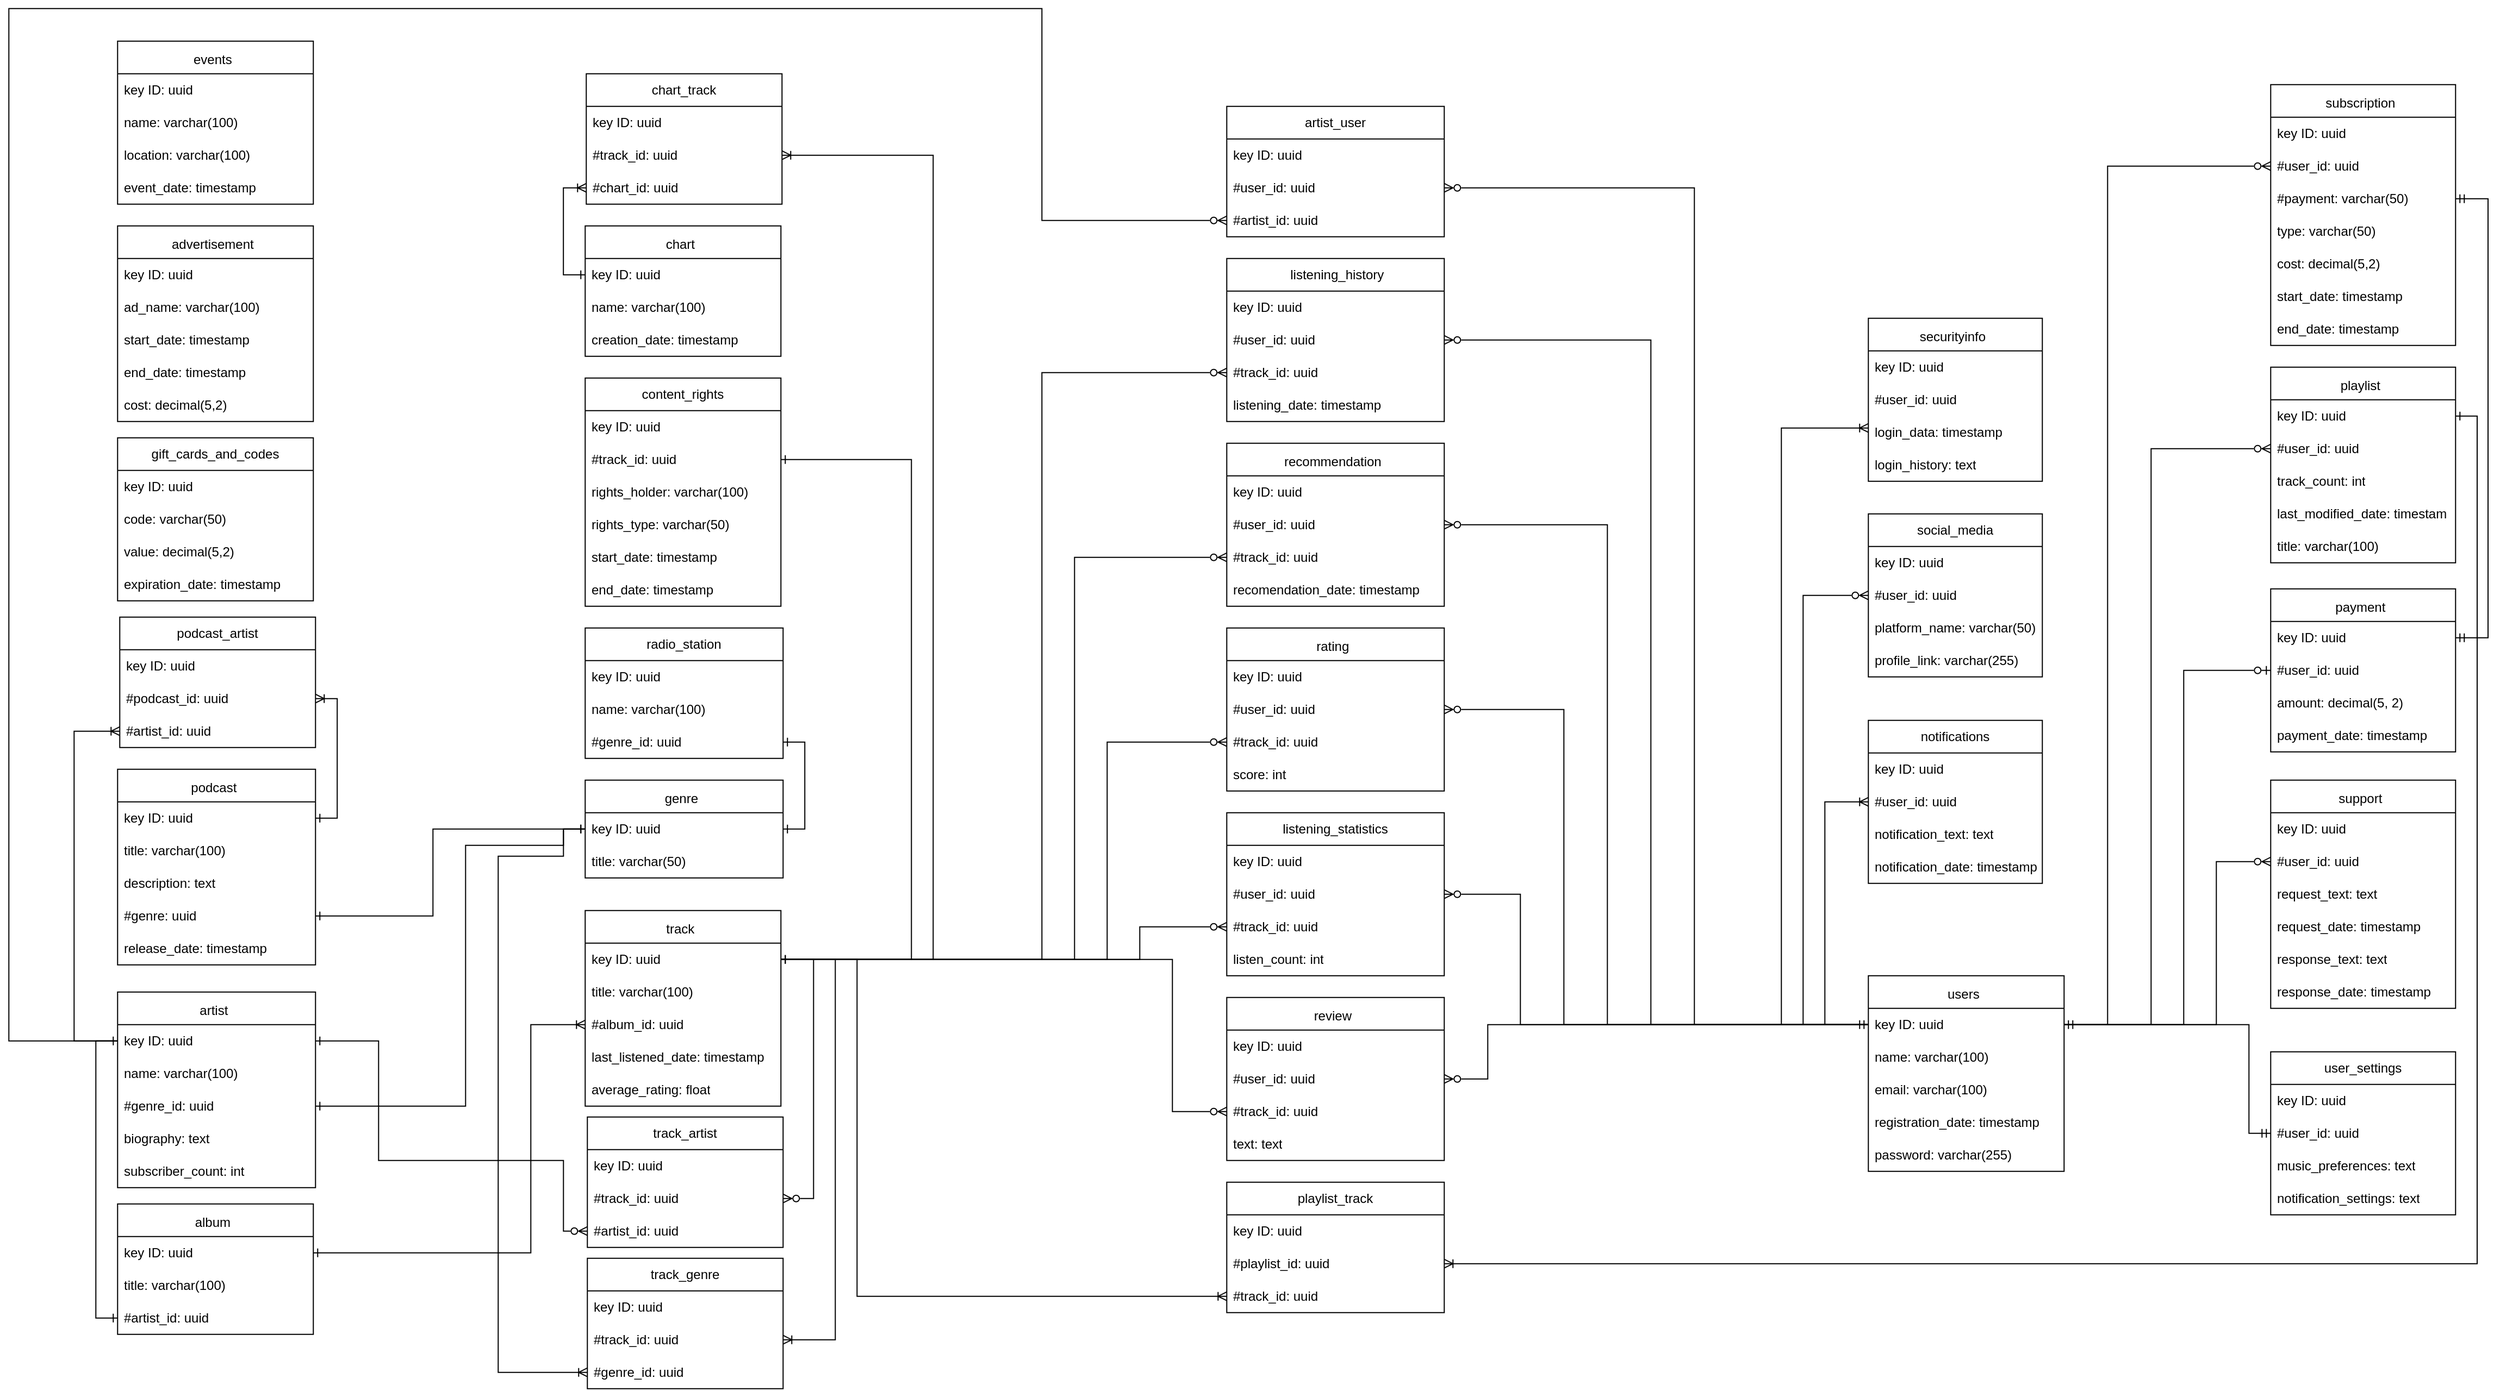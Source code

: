 <mxfile version="22.0.2" type="device">
  <diagram name="Страница — 1" id="XERnXc_2XhQxD42X1qyP">
    <mxGraphModel dx="2868" dy="1672" grid="1" gridSize="10" guides="1" tooltips="1" connect="1" arrows="1" fold="1" page="1" pageScale="1" pageWidth="2336" pageHeight="1654" math="0" shadow="0">
      <root>
        <mxCell id="0" />
        <mxCell id="1" parent="0" />
        <mxCell id="2PKBjpNm0dXMSzEMXDpb-1" value="advertisement&lt;span style=&quot;font-family:&#39;Times New Roman&#39;;font-size:14pt;color:#000000;mso-style-textfill-fill-color:#000000&quot;&gt;&amp;nbsp;&lt;/span&gt;" style="swimlane;fontStyle=0;childLayout=stackLayout;horizontal=1;startSize=30;horizontalStack=0;resizeParent=1;resizeParentMax=0;resizeLast=0;collapsible=1;marginBottom=0;whiteSpace=wrap;html=1;" vertex="1" parent="1">
          <mxGeometry x="140.14" y="391.86" width="180" height="180" as="geometry" />
        </mxCell>
        <mxCell id="2PKBjpNm0dXMSzEMXDpb-2" value="key ID: uuid" style="text;strokeColor=none;fillColor=none;align=left;verticalAlign=middle;spacingLeft=4;spacingRight=4;overflow=hidden;points=[[0,0.5],[1,0.5]];portConstraint=eastwest;rotatable=0;whiteSpace=wrap;html=1;" vertex="1" parent="2PKBjpNm0dXMSzEMXDpb-1">
          <mxGeometry y="30" width="180" height="30" as="geometry" />
        </mxCell>
        <mxCell id="2PKBjpNm0dXMSzEMXDpb-3" value="ad_name: varchar(100)" style="text;strokeColor=none;fillColor=none;align=left;verticalAlign=middle;spacingLeft=4;spacingRight=4;overflow=hidden;points=[[0,0.5],[1,0.5]];portConstraint=eastwest;rotatable=0;whiteSpace=wrap;html=1;" vertex="1" parent="2PKBjpNm0dXMSzEMXDpb-1">
          <mxGeometry y="60" width="180" height="30" as="geometry" />
        </mxCell>
        <mxCell id="2PKBjpNm0dXMSzEMXDpb-4" value="start_date: timestamp" style="text;strokeColor=none;fillColor=none;align=left;verticalAlign=middle;spacingLeft=4;spacingRight=4;overflow=hidden;points=[[0,0.5],[1,0.5]];portConstraint=eastwest;rotatable=0;whiteSpace=wrap;html=1;" vertex="1" parent="2PKBjpNm0dXMSzEMXDpb-1">
          <mxGeometry y="90" width="180" height="30" as="geometry" />
        </mxCell>
        <mxCell id="2PKBjpNm0dXMSzEMXDpb-116" value="end_date: timestamp" style="text;strokeColor=none;fillColor=none;align=left;verticalAlign=middle;spacingLeft=4;spacingRight=4;overflow=hidden;points=[[0,0.5],[1,0.5]];portConstraint=eastwest;rotatable=0;whiteSpace=wrap;html=1;" vertex="1" parent="2PKBjpNm0dXMSzEMXDpb-1">
          <mxGeometry y="120" width="180" height="30" as="geometry" />
        </mxCell>
        <mxCell id="2PKBjpNm0dXMSzEMXDpb-117" value="cost: decimal(5,2)" style="text;strokeColor=none;fillColor=none;align=left;verticalAlign=middle;spacingLeft=4;spacingRight=4;overflow=hidden;points=[[0,0.5],[1,0.5]];portConstraint=eastwest;rotatable=0;whiteSpace=wrap;html=1;" vertex="1" parent="2PKBjpNm0dXMSzEMXDpb-1">
          <mxGeometry y="150" width="180" height="30" as="geometry" />
        </mxCell>
        <mxCell id="2PKBjpNm0dXMSzEMXDpb-5" value="album&lt;span style=&quot;font-family:&#39;Times New Roman&#39;;font-size:14pt;color:#000000;mso-style-textfill-fill-color:#000000&quot;&gt;&amp;nbsp;&lt;/span&gt;" style="swimlane;fontStyle=0;childLayout=stackLayout;horizontal=1;startSize=30;horizontalStack=0;resizeParent=1;resizeParentMax=0;resizeLast=0;collapsible=1;marginBottom=0;whiteSpace=wrap;html=1;" vertex="1" parent="1">
          <mxGeometry x="140.14" y="1291.86" width="180" height="120" as="geometry" />
        </mxCell>
        <mxCell id="2PKBjpNm0dXMSzEMXDpb-6" value="key ID: uuid" style="text;strokeColor=none;fillColor=none;align=left;verticalAlign=middle;spacingLeft=4;spacingRight=4;overflow=hidden;points=[[0,0.5],[1,0.5]];portConstraint=eastwest;rotatable=0;whiteSpace=wrap;html=1;" vertex="1" parent="2PKBjpNm0dXMSzEMXDpb-5">
          <mxGeometry y="30" width="180" height="30" as="geometry" />
        </mxCell>
        <mxCell id="2PKBjpNm0dXMSzEMXDpb-7" value="title: varchar(100)" style="text;strokeColor=none;fillColor=none;align=left;verticalAlign=middle;spacingLeft=4;spacingRight=4;overflow=hidden;points=[[0,0.5],[1,0.5]];portConstraint=eastwest;rotatable=0;whiteSpace=wrap;html=1;" vertex="1" parent="2PKBjpNm0dXMSzEMXDpb-5">
          <mxGeometry y="60" width="180" height="30" as="geometry" />
        </mxCell>
        <mxCell id="2PKBjpNm0dXMSzEMXDpb-8" value="#artist_id: uuid" style="text;strokeColor=none;fillColor=none;align=left;verticalAlign=middle;spacingLeft=4;spacingRight=4;overflow=hidden;points=[[0,0.5],[1,0.5]];portConstraint=eastwest;rotatable=0;whiteSpace=wrap;html=1;" vertex="1" parent="2PKBjpNm0dXMSzEMXDpb-5">
          <mxGeometry y="90" width="180" height="30" as="geometry" />
        </mxCell>
        <mxCell id="2PKBjpNm0dXMSzEMXDpb-9" value="artist&lt;span style=&quot;font-family:&#39;Times New Roman&#39;;font-size:14pt;color:#000000;mso-style-textfill-fill-color:#000000&quot;&gt;&amp;nbsp;&lt;/span&gt;" style="swimlane;fontStyle=0;childLayout=stackLayout;horizontal=1;startSize=30;horizontalStack=0;resizeParent=1;resizeParentMax=0;resizeLast=0;collapsible=1;marginBottom=0;whiteSpace=wrap;html=1;" vertex="1" parent="1">
          <mxGeometry x="140.14" y="1096.86" width="182" height="180" as="geometry" />
        </mxCell>
        <mxCell id="2PKBjpNm0dXMSzEMXDpb-10" value="key ID: uuid" style="text;strokeColor=none;fillColor=none;align=left;verticalAlign=middle;spacingLeft=4;spacingRight=4;overflow=hidden;points=[[0,0.5],[1,0.5]];portConstraint=eastwest;rotatable=0;whiteSpace=wrap;html=1;" vertex="1" parent="2PKBjpNm0dXMSzEMXDpb-9">
          <mxGeometry y="30" width="182" height="30" as="geometry" />
        </mxCell>
        <mxCell id="2PKBjpNm0dXMSzEMXDpb-11" value="name: varchar(100)" style="text;strokeColor=none;fillColor=none;align=left;verticalAlign=middle;spacingLeft=4;spacingRight=4;overflow=hidden;points=[[0,0.5],[1,0.5]];portConstraint=eastwest;rotatable=0;whiteSpace=wrap;html=1;" vertex="1" parent="2PKBjpNm0dXMSzEMXDpb-9">
          <mxGeometry y="60" width="182" height="30" as="geometry" />
        </mxCell>
        <mxCell id="2PKBjpNm0dXMSzEMXDpb-12" value="#genre_id: uuid" style="text;strokeColor=none;fillColor=none;align=left;verticalAlign=middle;spacingLeft=4;spacingRight=4;overflow=hidden;points=[[0,0.5],[1,0.5]];portConstraint=eastwest;rotatable=0;whiteSpace=wrap;html=1;" vertex="1" parent="2PKBjpNm0dXMSzEMXDpb-9">
          <mxGeometry y="90" width="182" height="30" as="geometry" />
        </mxCell>
        <mxCell id="2PKBjpNm0dXMSzEMXDpb-105" value="biography: text" style="text;strokeColor=none;fillColor=none;align=left;verticalAlign=middle;spacingLeft=4;spacingRight=4;overflow=hidden;points=[[0,0.5],[1,0.5]];portConstraint=eastwest;rotatable=0;whiteSpace=wrap;html=1;" vertex="1" parent="2PKBjpNm0dXMSzEMXDpb-9">
          <mxGeometry y="120" width="182" height="30" as="geometry" />
        </mxCell>
        <mxCell id="2PKBjpNm0dXMSzEMXDpb-264" value="subscriber_count: int" style="text;strokeColor=none;fillColor=none;align=left;verticalAlign=middle;spacingLeft=4;spacingRight=4;overflow=hidden;points=[[0,0.5],[1,0.5]];portConstraint=eastwest;rotatable=0;whiteSpace=wrap;html=1;" vertex="1" parent="2PKBjpNm0dXMSzEMXDpb-9">
          <mxGeometry y="150" width="182" height="30" as="geometry" />
        </mxCell>
        <mxCell id="2PKBjpNm0dXMSzEMXDpb-13" value="chart&lt;span style=&quot;font-family:&#39;Times New Roman&#39;;font-size:14pt;color:#000000;mso-style-textfill-fill-color:#000000&quot;&gt;&amp;nbsp;&lt;/span&gt;" style="swimlane;fontStyle=0;childLayout=stackLayout;horizontal=1;startSize=30;horizontalStack=0;resizeParent=1;resizeParentMax=0;resizeLast=0;collapsible=1;marginBottom=0;whiteSpace=wrap;html=1;" vertex="1" parent="1">
          <mxGeometry x="570.14" y="391.86" width="180" height="120" as="geometry" />
        </mxCell>
        <mxCell id="2PKBjpNm0dXMSzEMXDpb-14" value="key ID: uuid" style="text;strokeColor=none;fillColor=none;align=left;verticalAlign=middle;spacingLeft=4;spacingRight=4;overflow=hidden;points=[[0,0.5],[1,0.5]];portConstraint=eastwest;rotatable=0;whiteSpace=wrap;html=1;" vertex="1" parent="2PKBjpNm0dXMSzEMXDpb-13">
          <mxGeometry y="30" width="180" height="30" as="geometry" />
        </mxCell>
        <mxCell id="2PKBjpNm0dXMSzEMXDpb-15" value="name: varchar(100)" style="text;strokeColor=none;fillColor=none;align=left;verticalAlign=middle;spacingLeft=4;spacingRight=4;overflow=hidden;points=[[0,0.5],[1,0.5]];portConstraint=eastwest;rotatable=0;whiteSpace=wrap;html=1;" vertex="1" parent="2PKBjpNm0dXMSzEMXDpb-13">
          <mxGeometry y="60" width="180" height="30" as="geometry" />
        </mxCell>
        <mxCell id="2PKBjpNm0dXMSzEMXDpb-16" value="creation_date: timestamp" style="text;strokeColor=none;fillColor=none;align=left;verticalAlign=middle;spacingLeft=4;spacingRight=4;overflow=hidden;points=[[0,0.5],[1,0.5]];portConstraint=eastwest;rotatable=0;whiteSpace=wrap;html=1;" vertex="1" parent="2PKBjpNm0dXMSzEMXDpb-13">
          <mxGeometry y="90" width="180" height="30" as="geometry" />
        </mxCell>
        <mxCell id="2PKBjpNm0dXMSzEMXDpb-17" value="events&lt;span style=&quot;font-family:&#39;Times New Roman&#39;;font-size:14pt;color:#000000;mso-style-textfill-fill-color:#000000&quot;&gt;&amp;nbsp;&lt;/span&gt;" style="swimlane;fontStyle=0;childLayout=stackLayout;horizontal=1;startSize=30;horizontalStack=0;resizeParent=1;resizeParentMax=0;resizeLast=0;collapsible=1;marginBottom=0;whiteSpace=wrap;html=1;" vertex="1" parent="1">
          <mxGeometry x="140.14" y="221.86" width="180" height="150" as="geometry" />
        </mxCell>
        <mxCell id="2PKBjpNm0dXMSzEMXDpb-18" value="key ID: uuid" style="text;strokeColor=none;fillColor=none;align=left;verticalAlign=middle;spacingLeft=4;spacingRight=4;overflow=hidden;points=[[0,0.5],[1,0.5]];portConstraint=eastwest;rotatable=0;whiteSpace=wrap;html=1;" vertex="1" parent="2PKBjpNm0dXMSzEMXDpb-17">
          <mxGeometry y="30" width="180" height="30" as="geometry" />
        </mxCell>
        <mxCell id="2PKBjpNm0dXMSzEMXDpb-19" value="name: varchar(100)" style="text;strokeColor=none;fillColor=none;align=left;verticalAlign=middle;spacingLeft=4;spacingRight=4;overflow=hidden;points=[[0,0.5],[1,0.5]];portConstraint=eastwest;rotatable=0;whiteSpace=wrap;html=1;" vertex="1" parent="2PKBjpNm0dXMSzEMXDpb-17">
          <mxGeometry y="60" width="180" height="30" as="geometry" />
        </mxCell>
        <mxCell id="2PKBjpNm0dXMSzEMXDpb-20" value="location: varchar(100)" style="text;strokeColor=none;fillColor=none;align=left;verticalAlign=middle;spacingLeft=4;spacingRight=4;overflow=hidden;points=[[0,0.5],[1,0.5]];portConstraint=eastwest;rotatable=0;whiteSpace=wrap;html=1;" vertex="1" parent="2PKBjpNm0dXMSzEMXDpb-17">
          <mxGeometry y="90" width="180" height="30" as="geometry" />
        </mxCell>
        <mxCell id="2PKBjpNm0dXMSzEMXDpb-123" value="event_date: timestamp" style="text;strokeColor=none;fillColor=none;align=left;verticalAlign=middle;spacingLeft=4;spacingRight=4;overflow=hidden;points=[[0,0.5],[1,0.5]];portConstraint=eastwest;rotatable=0;whiteSpace=wrap;html=1;" vertex="1" parent="2PKBjpNm0dXMSzEMXDpb-17">
          <mxGeometry y="120" width="180" height="30" as="geometry" />
        </mxCell>
        <mxCell id="2PKBjpNm0dXMSzEMXDpb-21" value="gift_cards_and_codes" style="swimlane;fontStyle=0;childLayout=stackLayout;horizontal=1;startSize=30;horizontalStack=0;resizeParent=1;resizeParentMax=0;resizeLast=0;collapsible=1;marginBottom=0;whiteSpace=wrap;html=1;" vertex="1" parent="1">
          <mxGeometry x="140.14" y="586.86" width="180" height="150" as="geometry" />
        </mxCell>
        <mxCell id="2PKBjpNm0dXMSzEMXDpb-22" value="key ID: uuid" style="text;strokeColor=none;fillColor=none;align=left;verticalAlign=middle;spacingLeft=4;spacingRight=4;overflow=hidden;points=[[0,0.5],[1,0.5]];portConstraint=eastwest;rotatable=0;whiteSpace=wrap;html=1;" vertex="1" parent="2PKBjpNm0dXMSzEMXDpb-21">
          <mxGeometry y="30" width="180" height="30" as="geometry" />
        </mxCell>
        <mxCell id="2PKBjpNm0dXMSzEMXDpb-23" value="code: varchar(50)" style="text;strokeColor=none;fillColor=none;align=left;verticalAlign=middle;spacingLeft=4;spacingRight=4;overflow=hidden;points=[[0,0.5],[1,0.5]];portConstraint=eastwest;rotatable=0;whiteSpace=wrap;html=1;" vertex="1" parent="2PKBjpNm0dXMSzEMXDpb-21">
          <mxGeometry y="60" width="180" height="30" as="geometry" />
        </mxCell>
        <mxCell id="2PKBjpNm0dXMSzEMXDpb-130" value="value: decimal(5,2)" style="text;strokeColor=none;fillColor=none;align=left;verticalAlign=middle;spacingLeft=4;spacingRight=4;overflow=hidden;points=[[0,0.5],[1,0.5]];portConstraint=eastwest;rotatable=0;whiteSpace=wrap;html=1;" vertex="1" parent="2PKBjpNm0dXMSzEMXDpb-21">
          <mxGeometry y="90" width="180" height="30" as="geometry" />
        </mxCell>
        <mxCell id="2PKBjpNm0dXMSzEMXDpb-24" value="expiration_date: timestamp" style="text;strokeColor=none;fillColor=none;align=left;verticalAlign=middle;spacingLeft=4;spacingRight=4;overflow=hidden;points=[[0,0.5],[1,0.5]];portConstraint=eastwest;rotatable=0;whiteSpace=wrap;html=1;" vertex="1" parent="2PKBjpNm0dXMSzEMXDpb-21">
          <mxGeometry y="120" width="180" height="30" as="geometry" />
        </mxCell>
        <mxCell id="2PKBjpNm0dXMSzEMXDpb-25" value="&amp;nbsp;listening_history" style="swimlane;fontStyle=0;childLayout=stackLayout;horizontal=1;startSize=30;horizontalStack=0;resizeParent=1;resizeParentMax=0;resizeLast=0;collapsible=1;marginBottom=0;whiteSpace=wrap;html=1;" vertex="1" parent="1">
          <mxGeometry x="1160.14" y="421.86" width="200" height="150" as="geometry" />
        </mxCell>
        <mxCell id="2PKBjpNm0dXMSzEMXDpb-26" value="key ID: uuid" style="text;strokeColor=none;fillColor=none;align=left;verticalAlign=middle;spacingLeft=4;spacingRight=4;overflow=hidden;points=[[0,0.5],[1,0.5]];portConstraint=eastwest;rotatable=0;whiteSpace=wrap;html=1;" vertex="1" parent="2PKBjpNm0dXMSzEMXDpb-25">
          <mxGeometry y="30" width="200" height="30" as="geometry" />
        </mxCell>
        <mxCell id="2PKBjpNm0dXMSzEMXDpb-27" value="#user_id: uuid" style="text;strokeColor=none;fillColor=none;align=left;verticalAlign=middle;spacingLeft=4;spacingRight=4;overflow=hidden;points=[[0,0.5],[1,0.5]];portConstraint=eastwest;rotatable=0;whiteSpace=wrap;html=1;" vertex="1" parent="2PKBjpNm0dXMSzEMXDpb-25">
          <mxGeometry y="60" width="200" height="30" as="geometry" />
        </mxCell>
        <mxCell id="2PKBjpNm0dXMSzEMXDpb-28" value="#track_id: uuid" style="text;strokeColor=none;fillColor=none;align=left;verticalAlign=middle;spacingLeft=4;spacingRight=4;overflow=hidden;points=[[0,0.5],[1,0.5]];portConstraint=eastwest;rotatable=0;whiteSpace=wrap;html=1;" vertex="1" parent="2PKBjpNm0dXMSzEMXDpb-25">
          <mxGeometry y="90" width="200" height="30" as="geometry" />
        </mxCell>
        <mxCell id="2PKBjpNm0dXMSzEMXDpb-109" value="listening_date: timestamp" style="text;strokeColor=none;fillColor=none;align=left;verticalAlign=middle;spacingLeft=4;spacingRight=4;overflow=hidden;points=[[0,0.5],[1,0.5]];portConstraint=eastwest;rotatable=0;whiteSpace=wrap;html=1;" vertex="1" parent="2PKBjpNm0dXMSzEMXDpb-25">
          <mxGeometry y="120" width="200" height="30" as="geometry" />
        </mxCell>
        <mxCell id="2PKBjpNm0dXMSzEMXDpb-29" value="listening_statistics" style="swimlane;fontStyle=0;childLayout=stackLayout;horizontal=1;startSize=30;horizontalStack=0;resizeParent=1;resizeParentMax=0;resizeLast=0;collapsible=1;marginBottom=0;whiteSpace=wrap;html=1;" vertex="1" parent="1">
          <mxGeometry x="1160.14" y="931.86" width="200" height="150" as="geometry" />
        </mxCell>
        <mxCell id="2PKBjpNm0dXMSzEMXDpb-30" value="key ID: uuid" style="text;strokeColor=none;fillColor=none;align=left;verticalAlign=middle;spacingLeft=4;spacingRight=4;overflow=hidden;points=[[0,0.5],[1,0.5]];portConstraint=eastwest;rotatable=0;whiteSpace=wrap;html=1;" vertex="1" parent="2PKBjpNm0dXMSzEMXDpb-29">
          <mxGeometry y="30" width="200" height="30" as="geometry" />
        </mxCell>
        <mxCell id="2PKBjpNm0dXMSzEMXDpb-118" value="#user_id: uuid" style="text;strokeColor=none;fillColor=none;align=left;verticalAlign=middle;spacingLeft=4;spacingRight=4;overflow=hidden;points=[[0,0.5],[1,0.5]];portConstraint=eastwest;rotatable=0;whiteSpace=wrap;html=1;" vertex="1" parent="2PKBjpNm0dXMSzEMXDpb-29">
          <mxGeometry y="60" width="200" height="30" as="geometry" />
        </mxCell>
        <mxCell id="2PKBjpNm0dXMSzEMXDpb-119" value="#track_id: uuid" style="text;strokeColor=none;fillColor=none;align=left;verticalAlign=middle;spacingLeft=4;spacingRight=4;overflow=hidden;points=[[0,0.5],[1,0.5]];portConstraint=eastwest;rotatable=0;whiteSpace=wrap;html=1;" vertex="1" parent="2PKBjpNm0dXMSzEMXDpb-29">
          <mxGeometry y="90" width="200" height="30" as="geometry" />
        </mxCell>
        <mxCell id="2PKBjpNm0dXMSzEMXDpb-32" value="listen_count: int" style="text;strokeColor=none;fillColor=none;align=left;verticalAlign=middle;spacingLeft=4;spacingRight=4;overflow=hidden;points=[[0,0.5],[1,0.5]];portConstraint=eastwest;rotatable=0;whiteSpace=wrap;html=1;" vertex="1" parent="2PKBjpNm0dXMSzEMXDpb-29">
          <mxGeometry y="120" width="200" height="30" as="geometry" />
        </mxCell>
        <mxCell id="2PKBjpNm0dXMSzEMXDpb-33" value="genre&lt;span style=&quot;font-family:&#39;Times New Roman&#39;;font-size:14pt;color:#000000;mso-style-textfill-fill-color:#000000&quot;&gt;&amp;nbsp;&lt;/span&gt;" style="swimlane;fontStyle=0;childLayout=stackLayout;horizontal=1;startSize=30;horizontalStack=0;resizeParent=1;resizeParentMax=0;resizeLast=0;collapsible=1;marginBottom=0;whiteSpace=wrap;html=1;" vertex="1" parent="1">
          <mxGeometry x="570.14" y="901.86" width="182" height="90" as="geometry" />
        </mxCell>
        <mxCell id="2PKBjpNm0dXMSzEMXDpb-34" value="key ID: uuid" style="text;strokeColor=none;fillColor=none;align=left;verticalAlign=middle;spacingLeft=4;spacingRight=4;overflow=hidden;points=[[0,0.5],[1,0.5]];portConstraint=eastwest;rotatable=0;whiteSpace=wrap;html=1;" vertex="1" parent="2PKBjpNm0dXMSzEMXDpb-33">
          <mxGeometry y="30" width="182" height="30" as="geometry" />
        </mxCell>
        <mxCell id="2PKBjpNm0dXMSzEMXDpb-35" value="title: varchar(50)" style="text;strokeColor=none;fillColor=none;align=left;verticalAlign=middle;spacingLeft=4;spacingRight=4;overflow=hidden;points=[[0,0.5],[1,0.5]];portConstraint=eastwest;rotatable=0;whiteSpace=wrap;html=1;" vertex="1" parent="2PKBjpNm0dXMSzEMXDpb-33">
          <mxGeometry y="60" width="182" height="30" as="geometry" />
        </mxCell>
        <mxCell id="2PKBjpNm0dXMSzEMXDpb-37" value="content_rights" style="swimlane;fontStyle=0;childLayout=stackLayout;horizontal=1;startSize=30;horizontalStack=0;resizeParent=1;resizeParentMax=0;resizeLast=0;collapsible=1;marginBottom=0;whiteSpace=wrap;html=1;" vertex="1" parent="1">
          <mxGeometry x="570.14" y="531.86" width="180" height="210" as="geometry" />
        </mxCell>
        <mxCell id="2PKBjpNm0dXMSzEMXDpb-38" value="key ID: uuid" style="text;strokeColor=none;fillColor=none;align=left;verticalAlign=middle;spacingLeft=4;spacingRight=4;overflow=hidden;points=[[0,0.5],[1,0.5]];portConstraint=eastwest;rotatable=0;whiteSpace=wrap;html=1;" vertex="1" parent="2PKBjpNm0dXMSzEMXDpb-37">
          <mxGeometry y="30" width="180" height="30" as="geometry" />
        </mxCell>
        <mxCell id="2PKBjpNm0dXMSzEMXDpb-39" value="#track_id: uuid" style="text;strokeColor=none;fillColor=none;align=left;verticalAlign=middle;spacingLeft=4;spacingRight=4;overflow=hidden;points=[[0,0.5],[1,0.5]];portConstraint=eastwest;rotatable=0;whiteSpace=wrap;html=1;" vertex="1" parent="2PKBjpNm0dXMSzEMXDpb-37">
          <mxGeometry y="60" width="180" height="30" as="geometry" />
        </mxCell>
        <mxCell id="2PKBjpNm0dXMSzEMXDpb-113" value="rights_holder: varchar(100)" style="text;strokeColor=none;fillColor=none;align=left;verticalAlign=middle;spacingLeft=4;spacingRight=4;overflow=hidden;points=[[0,0.5],[1,0.5]];portConstraint=eastwest;rotatable=0;whiteSpace=wrap;html=1;" vertex="1" parent="2PKBjpNm0dXMSzEMXDpb-37">
          <mxGeometry y="90" width="180" height="30" as="geometry" />
        </mxCell>
        <mxCell id="2PKBjpNm0dXMSzEMXDpb-114" value="rights_type: varchar(50)" style="text;strokeColor=none;fillColor=none;align=left;verticalAlign=middle;spacingLeft=4;spacingRight=4;overflow=hidden;points=[[0,0.5],[1,0.5]];portConstraint=eastwest;rotatable=0;whiteSpace=wrap;html=1;" vertex="1" parent="2PKBjpNm0dXMSzEMXDpb-37">
          <mxGeometry y="120" width="180" height="30" as="geometry" />
        </mxCell>
        <mxCell id="2PKBjpNm0dXMSzEMXDpb-115" value="start_date: timestamp" style="text;strokeColor=none;fillColor=none;align=left;verticalAlign=middle;spacingLeft=4;spacingRight=4;overflow=hidden;points=[[0,0.5],[1,0.5]];portConstraint=eastwest;rotatable=0;whiteSpace=wrap;html=1;" vertex="1" parent="2PKBjpNm0dXMSzEMXDpb-37">
          <mxGeometry y="150" width="180" height="30" as="geometry" />
        </mxCell>
        <mxCell id="2PKBjpNm0dXMSzEMXDpb-40" value="end_date: timestamp" style="text;strokeColor=none;fillColor=none;align=left;verticalAlign=middle;spacingLeft=4;spacingRight=4;overflow=hidden;points=[[0,0.5],[1,0.5]];portConstraint=eastwest;rotatable=0;whiteSpace=wrap;html=1;" vertex="1" parent="2PKBjpNm0dXMSzEMXDpb-37">
          <mxGeometry y="180" width="180" height="30" as="geometry" />
        </mxCell>
        <mxCell id="2PKBjpNm0dXMSzEMXDpb-41" value="notifications" style="swimlane;fontStyle=0;childLayout=stackLayout;horizontal=1;startSize=30;horizontalStack=0;resizeParent=1;resizeParentMax=0;resizeLast=0;collapsible=1;marginBottom=0;whiteSpace=wrap;html=1;" vertex="1" parent="1">
          <mxGeometry x="1750.14" y="846.86" width="160" height="150" as="geometry" />
        </mxCell>
        <mxCell id="2PKBjpNm0dXMSzEMXDpb-42" value="key ID: uuid" style="text;strokeColor=none;fillColor=none;align=left;verticalAlign=middle;spacingLeft=4;spacingRight=4;overflow=hidden;points=[[0,0.5],[1,0.5]];portConstraint=eastwest;rotatable=0;whiteSpace=wrap;html=1;" vertex="1" parent="2PKBjpNm0dXMSzEMXDpb-41">
          <mxGeometry y="30" width="160" height="30" as="geometry" />
        </mxCell>
        <mxCell id="2PKBjpNm0dXMSzEMXDpb-128" value="#user_id: uuid" style="text;strokeColor=none;fillColor=none;align=left;verticalAlign=middle;spacingLeft=4;spacingRight=4;overflow=hidden;points=[[0,0.5],[1,0.5]];portConstraint=eastwest;rotatable=0;whiteSpace=wrap;html=1;" vertex="1" parent="2PKBjpNm0dXMSzEMXDpb-41">
          <mxGeometry y="60" width="160" height="30" as="geometry" />
        </mxCell>
        <mxCell id="2PKBjpNm0dXMSzEMXDpb-43" value="notification_text: text" style="text;strokeColor=none;fillColor=none;align=left;verticalAlign=middle;spacingLeft=4;spacingRight=4;overflow=hidden;points=[[0,0.5],[1,0.5]];portConstraint=eastwest;rotatable=0;whiteSpace=wrap;html=1;" vertex="1" parent="2PKBjpNm0dXMSzEMXDpb-41">
          <mxGeometry y="90" width="160" height="30" as="geometry" />
        </mxCell>
        <mxCell id="2PKBjpNm0dXMSzEMXDpb-44" value="notification_date: timestamp" style="text;strokeColor=none;fillColor=none;align=left;verticalAlign=middle;spacingLeft=4;spacingRight=4;overflow=hidden;points=[[0,0.5],[1,0.5]];portConstraint=eastwest;rotatable=0;whiteSpace=wrap;html=1;" vertex="1" parent="2PKBjpNm0dXMSzEMXDpb-41">
          <mxGeometry y="120" width="160" height="30" as="geometry" />
        </mxCell>
        <mxCell id="2PKBjpNm0dXMSzEMXDpb-45" value="user_settings" style="swimlane;fontStyle=0;childLayout=stackLayout;horizontal=1;startSize=30;horizontalStack=0;resizeParent=1;resizeParentMax=0;resizeLast=0;collapsible=1;marginBottom=0;whiteSpace=wrap;html=1;" vertex="1" parent="1">
          <mxGeometry x="2120.14" y="1151.86" width="170" height="150" as="geometry" />
        </mxCell>
        <mxCell id="2PKBjpNm0dXMSzEMXDpb-46" value="key ID: uuid" style="text;strokeColor=none;fillColor=none;align=left;verticalAlign=middle;spacingLeft=4;spacingRight=4;overflow=hidden;points=[[0,0.5],[1,0.5]];portConstraint=eastwest;rotatable=0;whiteSpace=wrap;html=1;" vertex="1" parent="2PKBjpNm0dXMSzEMXDpb-45">
          <mxGeometry y="30" width="170" height="30" as="geometry" />
        </mxCell>
        <mxCell id="2PKBjpNm0dXMSzEMXDpb-125" value="#user_id: uuid" style="text;strokeColor=none;fillColor=none;align=left;verticalAlign=middle;spacingLeft=4;spacingRight=4;overflow=hidden;points=[[0,0.5],[1,0.5]];portConstraint=eastwest;rotatable=0;whiteSpace=wrap;html=1;" vertex="1" parent="2PKBjpNm0dXMSzEMXDpb-45">
          <mxGeometry y="60" width="170" height="30" as="geometry" />
        </mxCell>
        <mxCell id="2PKBjpNm0dXMSzEMXDpb-47" value="music_preferences: text" style="text;strokeColor=none;fillColor=none;align=left;verticalAlign=middle;spacingLeft=4;spacingRight=4;overflow=hidden;points=[[0,0.5],[1,0.5]];portConstraint=eastwest;rotatable=0;whiteSpace=wrap;html=1;" vertex="1" parent="2PKBjpNm0dXMSzEMXDpb-45">
          <mxGeometry y="90" width="170" height="30" as="geometry" />
        </mxCell>
        <mxCell id="2PKBjpNm0dXMSzEMXDpb-48" value="notification_settings: text" style="text;strokeColor=none;fillColor=none;align=left;verticalAlign=middle;spacingLeft=4;spacingRight=4;overflow=hidden;points=[[0,0.5],[1,0.5]];portConstraint=eastwest;rotatable=0;whiteSpace=wrap;html=1;" vertex="1" parent="2PKBjpNm0dXMSzEMXDpb-45">
          <mxGeometry y="120" width="170" height="30" as="geometry" />
        </mxCell>
        <mxCell id="2PKBjpNm0dXMSzEMXDpb-49" value="securityinfo&lt;span style=&quot;font-family:&#39;Times New Roman&#39;;font-size:14pt;color:#000000;mso-style-textfill-fill-color:#000000&quot;&gt;&amp;nbsp;&lt;/span&gt;" style="swimlane;fontStyle=0;childLayout=stackLayout;horizontal=1;startSize=30;horizontalStack=0;resizeParent=1;resizeParentMax=0;resizeLast=0;collapsible=1;marginBottom=0;whiteSpace=wrap;html=1;" vertex="1" parent="1">
          <mxGeometry x="1750.14" y="476.86" width="160" height="150" as="geometry" />
        </mxCell>
        <mxCell id="2PKBjpNm0dXMSzEMXDpb-50" value="key ID: uuid" style="text;strokeColor=none;fillColor=none;align=left;verticalAlign=middle;spacingLeft=4;spacingRight=4;overflow=hidden;points=[[0,0.5],[1,0.5]];portConstraint=eastwest;rotatable=0;whiteSpace=wrap;html=1;" vertex="1" parent="2PKBjpNm0dXMSzEMXDpb-49">
          <mxGeometry y="30" width="160" height="30" as="geometry" />
        </mxCell>
        <mxCell id="2PKBjpNm0dXMSzEMXDpb-135" value="#user_id: uuid" style="text;strokeColor=none;fillColor=none;align=left;verticalAlign=middle;spacingLeft=4;spacingRight=4;overflow=hidden;points=[[0,0.5],[1,0.5]];portConstraint=eastwest;rotatable=0;whiteSpace=wrap;html=1;" vertex="1" parent="2PKBjpNm0dXMSzEMXDpb-49">
          <mxGeometry y="60" width="160" height="30" as="geometry" />
        </mxCell>
        <mxCell id="2PKBjpNm0dXMSzEMXDpb-51" value="login_data: timestamp" style="text;strokeColor=none;fillColor=none;align=left;verticalAlign=middle;spacingLeft=4;spacingRight=4;overflow=hidden;points=[[0,0.5],[1,0.5]];portConstraint=eastwest;rotatable=0;whiteSpace=wrap;html=1;" vertex="1" parent="2PKBjpNm0dXMSzEMXDpb-49">
          <mxGeometry y="90" width="160" height="30" as="geometry" />
        </mxCell>
        <mxCell id="2PKBjpNm0dXMSzEMXDpb-52" value="login_history: text" style="text;strokeColor=none;fillColor=none;align=left;verticalAlign=middle;spacingLeft=4;spacingRight=4;overflow=hidden;points=[[0,0.5],[1,0.5]];portConstraint=eastwest;rotatable=0;whiteSpace=wrap;html=1;" vertex="1" parent="2PKBjpNm0dXMSzEMXDpb-49">
          <mxGeometry y="120" width="160" height="30" as="geometry" />
        </mxCell>
        <mxCell id="2PKBjpNm0dXMSzEMXDpb-53" value="radio_station" style="swimlane;fontStyle=0;childLayout=stackLayout;horizontal=1;startSize=30;horizontalStack=0;resizeParent=1;resizeParentMax=0;resizeLast=0;collapsible=1;marginBottom=0;whiteSpace=wrap;html=1;" vertex="1" parent="1">
          <mxGeometry x="570.14" y="761.86" width="182" height="120" as="geometry" />
        </mxCell>
        <mxCell id="2PKBjpNm0dXMSzEMXDpb-54" value="key ID: uuid" style="text;strokeColor=none;fillColor=none;align=left;verticalAlign=middle;spacingLeft=4;spacingRight=4;overflow=hidden;points=[[0,0.5],[1,0.5]];portConstraint=eastwest;rotatable=0;whiteSpace=wrap;html=1;" vertex="1" parent="2PKBjpNm0dXMSzEMXDpb-53">
          <mxGeometry y="30" width="182" height="30" as="geometry" />
        </mxCell>
        <mxCell id="2PKBjpNm0dXMSzEMXDpb-55" value="name: varchar(100)" style="text;strokeColor=none;fillColor=none;align=left;verticalAlign=middle;spacingLeft=4;spacingRight=4;overflow=hidden;points=[[0,0.5],[1,0.5]];portConstraint=eastwest;rotatable=0;whiteSpace=wrap;html=1;" vertex="1" parent="2PKBjpNm0dXMSzEMXDpb-53">
          <mxGeometry y="60" width="182" height="30" as="geometry" />
        </mxCell>
        <mxCell id="2PKBjpNm0dXMSzEMXDpb-56" value="#genre_id: uuid" style="text;strokeColor=none;fillColor=none;align=left;verticalAlign=middle;spacingLeft=4;spacingRight=4;overflow=hidden;points=[[0,0.5],[1,0.5]];portConstraint=eastwest;rotatable=0;whiteSpace=wrap;html=1;" vertex="1" parent="2PKBjpNm0dXMSzEMXDpb-53">
          <mxGeometry y="90" width="182" height="30" as="geometry" />
        </mxCell>
        <mxCell id="2PKBjpNm0dXMSzEMXDpb-57" value="payment&lt;span style=&quot;font-family:&#39;Times New Roman&#39;;font-size:14pt;color:#000000;mso-style-textfill-fill-color:#000000&quot;&gt;&amp;nbsp;&lt;/span&gt;" style="swimlane;fontStyle=0;childLayout=stackLayout;horizontal=1;startSize=30;horizontalStack=0;resizeParent=1;resizeParentMax=0;resizeLast=0;collapsible=1;marginBottom=0;whiteSpace=wrap;html=1;" vertex="1" parent="1">
          <mxGeometry x="2120.14" y="725.86" width="170" height="150" as="geometry" />
        </mxCell>
        <mxCell id="2PKBjpNm0dXMSzEMXDpb-58" value="key ID: uuid" style="text;strokeColor=none;fillColor=none;align=left;verticalAlign=middle;spacingLeft=4;spacingRight=4;overflow=hidden;points=[[0,0.5],[1,0.5]];portConstraint=eastwest;rotatable=0;whiteSpace=wrap;html=1;" vertex="1" parent="2PKBjpNm0dXMSzEMXDpb-57">
          <mxGeometry y="30" width="170" height="30" as="geometry" />
        </mxCell>
        <mxCell id="2PKBjpNm0dXMSzEMXDpb-122" value="#user_id: uuid" style="text;strokeColor=none;fillColor=none;align=left;verticalAlign=middle;spacingLeft=4;spacingRight=4;overflow=hidden;points=[[0,0.5],[1,0.5]];portConstraint=eastwest;rotatable=0;whiteSpace=wrap;html=1;" vertex="1" parent="2PKBjpNm0dXMSzEMXDpb-57">
          <mxGeometry y="60" width="170" height="30" as="geometry" />
        </mxCell>
        <mxCell id="2PKBjpNm0dXMSzEMXDpb-59" value="amount: decimal(5, 2)" style="text;strokeColor=none;fillColor=none;align=left;verticalAlign=middle;spacingLeft=4;spacingRight=4;overflow=hidden;points=[[0,0.5],[1,0.5]];portConstraint=eastwest;rotatable=0;whiteSpace=wrap;html=1;" vertex="1" parent="2PKBjpNm0dXMSzEMXDpb-57">
          <mxGeometry y="90" width="170" height="30" as="geometry" />
        </mxCell>
        <mxCell id="2PKBjpNm0dXMSzEMXDpb-60" value="payment_date: timestamp" style="text;strokeColor=none;fillColor=none;align=left;verticalAlign=middle;spacingLeft=4;spacingRight=4;overflow=hidden;points=[[0,0.5],[1,0.5]];portConstraint=eastwest;rotatable=0;whiteSpace=wrap;html=1;" vertex="1" parent="2PKBjpNm0dXMSzEMXDpb-57">
          <mxGeometry y="120" width="170" height="30" as="geometry" />
        </mxCell>
        <mxCell id="2PKBjpNm0dXMSzEMXDpb-61" value="track&lt;span style=&quot;font-family:&#39;Times New Roman&#39;;font-size:14pt;color:#000000;mso-style-textfill-fill-color:#000000&quot;&gt;&amp;nbsp;&lt;/span&gt;" style="swimlane;fontStyle=0;childLayout=stackLayout;horizontal=1;startSize=30;horizontalStack=0;resizeParent=1;resizeParentMax=0;resizeLast=0;collapsible=1;marginBottom=0;whiteSpace=wrap;html=1;" vertex="1" parent="1">
          <mxGeometry x="570.14" y="1021.86" width="180" height="180" as="geometry" />
        </mxCell>
        <mxCell id="2PKBjpNm0dXMSzEMXDpb-62" value="key ID: uuid" style="text;strokeColor=none;fillColor=none;align=left;verticalAlign=middle;spacingLeft=4;spacingRight=4;overflow=hidden;points=[[0,0.5],[1,0.5]];portConstraint=eastwest;rotatable=0;whiteSpace=wrap;html=1;" vertex="1" parent="2PKBjpNm0dXMSzEMXDpb-61">
          <mxGeometry y="30" width="180" height="30" as="geometry" />
        </mxCell>
        <mxCell id="2PKBjpNm0dXMSzEMXDpb-63" value="title: varchar(100)" style="text;strokeColor=none;fillColor=none;align=left;verticalAlign=middle;spacingLeft=4;spacingRight=4;overflow=hidden;points=[[0,0.5],[1,0.5]];portConstraint=eastwest;rotatable=0;whiteSpace=wrap;html=1;" vertex="1" parent="2PKBjpNm0dXMSzEMXDpb-61">
          <mxGeometry y="60" width="180" height="30" as="geometry" />
        </mxCell>
        <mxCell id="2PKBjpNm0dXMSzEMXDpb-104" value="#album_id: uuid" style="text;strokeColor=none;fillColor=none;align=left;verticalAlign=middle;spacingLeft=4;spacingRight=4;overflow=hidden;points=[[0,0.5],[1,0.5]];portConstraint=eastwest;rotatable=0;whiteSpace=wrap;html=1;" vertex="1" parent="2PKBjpNm0dXMSzEMXDpb-61">
          <mxGeometry y="90" width="180" height="30" as="geometry" />
        </mxCell>
        <mxCell id="2PKBjpNm0dXMSzEMXDpb-103" value="last_listened_date: timestamp" style="text;strokeColor=none;fillColor=none;align=left;verticalAlign=middle;spacingLeft=4;spacingRight=4;overflow=hidden;points=[[0,0.5],[1,0.5]];portConstraint=eastwest;rotatable=0;whiteSpace=wrap;html=1;" vertex="1" parent="2PKBjpNm0dXMSzEMXDpb-61">
          <mxGeometry y="120" width="180" height="30" as="geometry" />
        </mxCell>
        <mxCell id="2PKBjpNm0dXMSzEMXDpb-263" value="average_rating: float" style="text;strokeColor=none;fillColor=none;align=left;verticalAlign=middle;spacingLeft=4;spacingRight=4;overflow=hidden;points=[[0,0.5],[1,0.5]];portConstraint=eastwest;rotatable=0;whiteSpace=wrap;html=1;" vertex="1" parent="2PKBjpNm0dXMSzEMXDpb-61">
          <mxGeometry y="150" width="180" height="30" as="geometry" />
        </mxCell>
        <mxCell id="2PKBjpNm0dXMSzEMXDpb-65" value="social_media" style="swimlane;fontStyle=0;childLayout=stackLayout;horizontal=1;startSize=30;horizontalStack=0;resizeParent=1;resizeParentMax=0;resizeLast=0;collapsible=1;marginBottom=0;whiteSpace=wrap;html=1;" vertex="1" parent="1">
          <mxGeometry x="1750.14" y="656.86" width="160" height="150" as="geometry" />
        </mxCell>
        <mxCell id="2PKBjpNm0dXMSzEMXDpb-66" value="key ID: uuid" style="text;strokeColor=none;fillColor=none;align=left;verticalAlign=middle;spacingLeft=4;spacingRight=4;overflow=hidden;points=[[0,0.5],[1,0.5]];portConstraint=eastwest;rotatable=0;whiteSpace=wrap;html=1;" vertex="1" parent="2PKBjpNm0dXMSzEMXDpb-65">
          <mxGeometry y="30" width="160" height="30" as="geometry" />
        </mxCell>
        <mxCell id="2PKBjpNm0dXMSzEMXDpb-129" value="#user_id: uuid" style="text;strokeColor=none;fillColor=none;align=left;verticalAlign=middle;spacingLeft=4;spacingRight=4;overflow=hidden;points=[[0,0.5],[1,0.5]];portConstraint=eastwest;rotatable=0;whiteSpace=wrap;html=1;" vertex="1" parent="2PKBjpNm0dXMSzEMXDpb-65">
          <mxGeometry y="60" width="160" height="30" as="geometry" />
        </mxCell>
        <mxCell id="2PKBjpNm0dXMSzEMXDpb-67" value="platform_name: varchar(50)" style="text;strokeColor=none;fillColor=none;align=left;verticalAlign=middle;spacingLeft=4;spacingRight=4;overflow=hidden;points=[[0,0.5],[1,0.5]];portConstraint=eastwest;rotatable=0;whiteSpace=wrap;html=1;" vertex="1" parent="2PKBjpNm0dXMSzEMXDpb-65">
          <mxGeometry y="90" width="160" height="30" as="geometry" />
        </mxCell>
        <mxCell id="2PKBjpNm0dXMSzEMXDpb-68" value="profile_link: varchar(255)" style="text;strokeColor=none;fillColor=none;align=left;verticalAlign=middle;spacingLeft=4;spacingRight=4;overflow=hidden;points=[[0,0.5],[1,0.5]];portConstraint=eastwest;rotatable=0;whiteSpace=wrap;html=1;" vertex="1" parent="2PKBjpNm0dXMSzEMXDpb-65">
          <mxGeometry y="120" width="160" height="30" as="geometry" />
        </mxCell>
        <mxCell id="2PKBjpNm0dXMSzEMXDpb-69" value="rating&lt;span style=&quot;font-family:&#39;Times New Roman&#39;;font-size:14pt;color:#000000;mso-style-textfill-fill-color:#000000&quot;&gt;&amp;nbsp;&lt;/span&gt;" style="swimlane;fontStyle=0;childLayout=stackLayout;horizontal=1;startSize=30;horizontalStack=0;resizeParent=1;resizeParentMax=0;resizeLast=0;collapsible=1;marginBottom=0;whiteSpace=wrap;html=1;" vertex="1" parent="1">
          <mxGeometry x="1160.14" y="761.86" width="200" height="150" as="geometry" />
        </mxCell>
        <mxCell id="2PKBjpNm0dXMSzEMXDpb-70" value="key ID: uuid" style="text;strokeColor=none;fillColor=none;align=left;verticalAlign=middle;spacingLeft=4;spacingRight=4;overflow=hidden;points=[[0,0.5],[1,0.5]];portConstraint=eastwest;rotatable=0;whiteSpace=wrap;html=1;" vertex="1" parent="2PKBjpNm0dXMSzEMXDpb-69">
          <mxGeometry y="30" width="200" height="30" as="geometry" />
        </mxCell>
        <mxCell id="2PKBjpNm0dXMSzEMXDpb-71" value="#user_id: uuid" style="text;strokeColor=none;fillColor=none;align=left;verticalAlign=middle;spacingLeft=4;spacingRight=4;overflow=hidden;points=[[0,0.5],[1,0.5]];portConstraint=eastwest;rotatable=0;whiteSpace=wrap;html=1;" vertex="1" parent="2PKBjpNm0dXMSzEMXDpb-69">
          <mxGeometry y="60" width="200" height="30" as="geometry" />
        </mxCell>
        <mxCell id="2PKBjpNm0dXMSzEMXDpb-72" value="#track_id: uuid" style="text;strokeColor=none;fillColor=none;align=left;verticalAlign=middle;spacingLeft=4;spacingRight=4;overflow=hidden;points=[[0,0.5],[1,0.5]];portConstraint=eastwest;rotatable=0;whiteSpace=wrap;html=1;" vertex="1" parent="2PKBjpNm0dXMSzEMXDpb-69">
          <mxGeometry y="90" width="200" height="30" as="geometry" />
        </mxCell>
        <mxCell id="2PKBjpNm0dXMSzEMXDpb-110" value="score: int" style="text;strokeColor=none;fillColor=none;align=left;verticalAlign=middle;spacingLeft=4;spacingRight=4;overflow=hidden;points=[[0,0.5],[1,0.5]];portConstraint=eastwest;rotatable=0;whiteSpace=wrap;html=1;" vertex="1" parent="2PKBjpNm0dXMSzEMXDpb-69">
          <mxGeometry y="120" width="200" height="30" as="geometry" />
        </mxCell>
        <mxCell id="2PKBjpNm0dXMSzEMXDpb-73" value="support&lt;span style=&quot;font-family:&#39;Times New Roman&#39;;font-size:14pt;color:#000000;mso-style-textfill-fill-color:#000000&quot;&gt;&amp;nbsp;&lt;/span&gt;" style="swimlane;fontStyle=0;childLayout=stackLayout;horizontal=1;startSize=30;horizontalStack=0;resizeParent=1;resizeParentMax=0;resizeLast=0;collapsible=1;marginBottom=0;whiteSpace=wrap;html=1;" vertex="1" parent="1">
          <mxGeometry x="2120.14" y="901.86" width="170" height="210" as="geometry" />
        </mxCell>
        <mxCell id="2PKBjpNm0dXMSzEMXDpb-74" value="key ID: uuid" style="text;strokeColor=none;fillColor=none;align=left;verticalAlign=middle;spacingLeft=4;spacingRight=4;overflow=hidden;points=[[0,0.5],[1,0.5]];portConstraint=eastwest;rotatable=0;whiteSpace=wrap;html=1;" vertex="1" parent="2PKBjpNm0dXMSzEMXDpb-73">
          <mxGeometry y="30" width="170" height="30" as="geometry" />
        </mxCell>
        <mxCell id="2PKBjpNm0dXMSzEMXDpb-131" value="#user_id: uuid" style="text;strokeColor=none;fillColor=none;align=left;verticalAlign=middle;spacingLeft=4;spacingRight=4;overflow=hidden;points=[[0,0.5],[1,0.5]];portConstraint=eastwest;rotatable=0;whiteSpace=wrap;html=1;" vertex="1" parent="2PKBjpNm0dXMSzEMXDpb-73">
          <mxGeometry y="60" width="170" height="30" as="geometry" />
        </mxCell>
        <mxCell id="2PKBjpNm0dXMSzEMXDpb-75" value="request_text: text" style="text;strokeColor=none;fillColor=none;align=left;verticalAlign=middle;spacingLeft=4;spacingRight=4;overflow=hidden;points=[[0,0.5],[1,0.5]];portConstraint=eastwest;rotatable=0;whiteSpace=wrap;html=1;" vertex="1" parent="2PKBjpNm0dXMSzEMXDpb-73">
          <mxGeometry y="90" width="170" height="30" as="geometry" />
        </mxCell>
        <mxCell id="2PKBjpNm0dXMSzEMXDpb-133" value="request_date: timestamp" style="text;strokeColor=none;fillColor=none;align=left;verticalAlign=middle;spacingLeft=4;spacingRight=4;overflow=hidden;points=[[0,0.5],[1,0.5]];portConstraint=eastwest;rotatable=0;whiteSpace=wrap;html=1;" vertex="1" parent="2PKBjpNm0dXMSzEMXDpb-73">
          <mxGeometry y="120" width="170" height="30" as="geometry" />
        </mxCell>
        <mxCell id="2PKBjpNm0dXMSzEMXDpb-132" value="response_text: text" style="text;strokeColor=none;fillColor=none;align=left;verticalAlign=middle;spacingLeft=4;spacingRight=4;overflow=hidden;points=[[0,0.5],[1,0.5]];portConstraint=eastwest;rotatable=0;whiteSpace=wrap;html=1;" vertex="1" parent="2PKBjpNm0dXMSzEMXDpb-73">
          <mxGeometry y="150" width="170" height="30" as="geometry" />
        </mxCell>
        <mxCell id="2PKBjpNm0dXMSzEMXDpb-134" value="response_date: timestamp" style="text;strokeColor=none;fillColor=none;align=left;verticalAlign=middle;spacingLeft=4;spacingRight=4;overflow=hidden;points=[[0,0.5],[1,0.5]];portConstraint=eastwest;rotatable=0;whiteSpace=wrap;html=1;" vertex="1" parent="2PKBjpNm0dXMSzEMXDpb-73">
          <mxGeometry y="180" width="170" height="30" as="geometry" />
        </mxCell>
        <mxCell id="2PKBjpNm0dXMSzEMXDpb-77" value="subscription&lt;span style=&quot;font-family:&#39;Times New Roman&#39;;font-size:14pt;color:#000000;mso-style-textfill-fill-color:#000000&quot;&gt;&amp;nbsp;&lt;/span&gt;" style="swimlane;fontStyle=0;childLayout=stackLayout;horizontal=1;startSize=30;horizontalStack=0;resizeParent=1;resizeParentMax=0;resizeLast=0;collapsible=1;marginBottom=0;whiteSpace=wrap;html=1;" vertex="1" parent="1">
          <mxGeometry x="2120.14" y="261.86" width="170" height="240" as="geometry" />
        </mxCell>
        <mxCell id="2PKBjpNm0dXMSzEMXDpb-78" value="key ID: uuid" style="text;strokeColor=none;fillColor=none;align=left;verticalAlign=middle;spacingLeft=4;spacingRight=4;overflow=hidden;points=[[0,0.5],[1,0.5]];portConstraint=eastwest;rotatable=0;whiteSpace=wrap;html=1;" vertex="1" parent="2PKBjpNm0dXMSzEMXDpb-77">
          <mxGeometry y="30" width="170" height="30" as="geometry" />
        </mxCell>
        <mxCell id="2PKBjpNm0dXMSzEMXDpb-79" value="#user_id: uuid" style="text;strokeColor=none;fillColor=none;align=left;verticalAlign=middle;spacingLeft=4;spacingRight=4;overflow=hidden;points=[[0,0.5],[1,0.5]];portConstraint=eastwest;rotatable=0;whiteSpace=wrap;html=1;" vertex="1" parent="2PKBjpNm0dXMSzEMXDpb-77">
          <mxGeometry y="60" width="170" height="30" as="geometry" />
        </mxCell>
        <mxCell id="2PKBjpNm0dXMSzEMXDpb-80" value="#payment: varchar(50)" style="text;strokeColor=none;fillColor=none;align=left;verticalAlign=middle;spacingLeft=4;spacingRight=4;overflow=hidden;points=[[0,0.5],[1,0.5]];portConstraint=eastwest;rotatable=0;whiteSpace=wrap;html=1;" vertex="1" parent="2PKBjpNm0dXMSzEMXDpb-77">
          <mxGeometry y="90" width="170" height="30" as="geometry" />
        </mxCell>
        <mxCell id="2PKBjpNm0dXMSzEMXDpb-189" value="type: varchar(50)" style="text;strokeColor=none;fillColor=none;align=left;verticalAlign=middle;spacingLeft=4;spacingRight=4;overflow=hidden;points=[[0,0.5],[1,0.5]];portConstraint=eastwest;rotatable=0;whiteSpace=wrap;html=1;" vertex="1" parent="2PKBjpNm0dXMSzEMXDpb-77">
          <mxGeometry y="120" width="170" height="30" as="geometry" />
        </mxCell>
        <mxCell id="2PKBjpNm0dXMSzEMXDpb-107" value="cost: decimal(5,2)" style="text;strokeColor=none;fillColor=none;align=left;verticalAlign=middle;spacingLeft=4;spacingRight=4;overflow=hidden;points=[[0,0.5],[1,0.5]];portConstraint=eastwest;rotatable=0;whiteSpace=wrap;html=1;" vertex="1" parent="2PKBjpNm0dXMSzEMXDpb-77">
          <mxGeometry y="150" width="170" height="30" as="geometry" />
        </mxCell>
        <mxCell id="2PKBjpNm0dXMSzEMXDpb-108" value="start_date: timestamp" style="text;strokeColor=none;fillColor=none;align=left;verticalAlign=middle;spacingLeft=4;spacingRight=4;overflow=hidden;points=[[0,0.5],[1,0.5]];portConstraint=eastwest;rotatable=0;whiteSpace=wrap;html=1;" vertex="1" parent="2PKBjpNm0dXMSzEMXDpb-77">
          <mxGeometry y="180" width="170" height="30" as="geometry" />
        </mxCell>
        <mxCell id="2PKBjpNm0dXMSzEMXDpb-106" value="end_date: timestamp" style="text;strokeColor=none;fillColor=none;align=left;verticalAlign=middle;spacingLeft=4;spacingRight=4;overflow=hidden;points=[[0,0.5],[1,0.5]];portConstraint=eastwest;rotatable=0;whiteSpace=wrap;html=1;" vertex="1" parent="2PKBjpNm0dXMSzEMXDpb-77">
          <mxGeometry y="210" width="170" height="30" as="geometry" />
        </mxCell>
        <mxCell id="2PKBjpNm0dXMSzEMXDpb-81" value="recommendation&lt;span style=&quot;font-family:&#39;Times New Roman&#39;;font-size:14pt;color:#000000;mso-style-textfill-fill-color:#000000&quot;&gt;&amp;nbsp;&lt;/span&gt;" style="swimlane;fontStyle=0;childLayout=stackLayout;horizontal=1;startSize=30;horizontalStack=0;resizeParent=1;resizeParentMax=0;resizeLast=0;collapsible=1;marginBottom=0;whiteSpace=wrap;html=1;" vertex="1" parent="1">
          <mxGeometry x="1160.14" y="591.86" width="200" height="150" as="geometry" />
        </mxCell>
        <mxCell id="2PKBjpNm0dXMSzEMXDpb-82" value="key ID: uuid" style="text;strokeColor=none;fillColor=none;align=left;verticalAlign=middle;spacingLeft=4;spacingRight=4;overflow=hidden;points=[[0,0.5],[1,0.5]];portConstraint=eastwest;rotatable=0;whiteSpace=wrap;html=1;" vertex="1" parent="2PKBjpNm0dXMSzEMXDpb-81">
          <mxGeometry y="30" width="200" height="30" as="geometry" />
        </mxCell>
        <mxCell id="2PKBjpNm0dXMSzEMXDpb-120" value="#user_id: uuid" style="text;strokeColor=none;fillColor=none;align=left;verticalAlign=middle;spacingLeft=4;spacingRight=4;overflow=hidden;points=[[0,0.5],[1,0.5]];portConstraint=eastwest;rotatable=0;whiteSpace=wrap;html=1;" vertex="1" parent="2PKBjpNm0dXMSzEMXDpb-81">
          <mxGeometry y="60" width="200" height="30" as="geometry" />
        </mxCell>
        <mxCell id="2PKBjpNm0dXMSzEMXDpb-121" value="#track_id: uuid" style="text;strokeColor=none;fillColor=none;align=left;verticalAlign=middle;spacingLeft=4;spacingRight=4;overflow=hidden;points=[[0,0.5],[1,0.5]];portConstraint=eastwest;rotatable=0;whiteSpace=wrap;html=1;" vertex="1" parent="2PKBjpNm0dXMSzEMXDpb-81">
          <mxGeometry y="90" width="200" height="30" as="geometry" />
        </mxCell>
        <mxCell id="2PKBjpNm0dXMSzEMXDpb-84" value="recomendation_date: timestamp" style="text;strokeColor=none;fillColor=none;align=left;verticalAlign=middle;spacingLeft=4;spacingRight=4;overflow=hidden;points=[[0,0.5],[1,0.5]];portConstraint=eastwest;rotatable=0;whiteSpace=wrap;html=1;" vertex="1" parent="2PKBjpNm0dXMSzEMXDpb-81">
          <mxGeometry y="120" width="200" height="30" as="geometry" />
        </mxCell>
        <mxCell id="2PKBjpNm0dXMSzEMXDpb-85" value="playlist&lt;span style=&quot;font-family:&#39;Times New Roman&#39;;font-size:14pt;color:#000000;mso-style-textfill-fill-color:#000000&quot;&gt;&amp;nbsp;&lt;/span&gt;" style="swimlane;fontStyle=0;childLayout=stackLayout;horizontal=1;startSize=30;horizontalStack=0;resizeParent=1;resizeParentMax=0;resizeLast=0;collapsible=1;marginBottom=0;whiteSpace=wrap;html=1;" vertex="1" parent="1">
          <mxGeometry x="2120.14" y="521.86" width="170" height="180" as="geometry" />
        </mxCell>
        <mxCell id="2PKBjpNm0dXMSzEMXDpb-86" value="key ID: uuid" style="text;strokeColor=none;fillColor=none;align=left;verticalAlign=middle;spacingLeft=4;spacingRight=4;overflow=hidden;points=[[0,0.5],[1,0.5]];portConstraint=eastwest;rotatable=0;whiteSpace=wrap;html=1;" vertex="1" parent="2PKBjpNm0dXMSzEMXDpb-85">
          <mxGeometry y="30" width="170" height="30" as="geometry" />
        </mxCell>
        <mxCell id="2PKBjpNm0dXMSzEMXDpb-87" value="#user_id: uuid" style="text;strokeColor=none;fillColor=none;align=left;verticalAlign=middle;spacingLeft=4;spacingRight=4;overflow=hidden;points=[[0,0.5],[1,0.5]];portConstraint=eastwest;rotatable=0;whiteSpace=wrap;html=1;" vertex="1" parent="2PKBjpNm0dXMSzEMXDpb-85">
          <mxGeometry y="60" width="170" height="30" as="geometry" />
        </mxCell>
        <mxCell id="2PKBjpNm0dXMSzEMXDpb-261" value="track_count: int" style="text;strokeColor=none;fillColor=none;align=left;verticalAlign=middle;spacingLeft=4;spacingRight=4;overflow=hidden;points=[[0,0.5],[1,0.5]];portConstraint=eastwest;rotatable=0;whiteSpace=wrap;html=1;" vertex="1" parent="2PKBjpNm0dXMSzEMXDpb-85">
          <mxGeometry y="90" width="170" height="30" as="geometry" />
        </mxCell>
        <mxCell id="2PKBjpNm0dXMSzEMXDpb-262" value="last_modified_date: timestam" style="text;strokeColor=none;fillColor=none;align=left;verticalAlign=middle;spacingLeft=4;spacingRight=4;overflow=hidden;points=[[0,0.5],[1,0.5]];portConstraint=eastwest;rotatable=0;whiteSpace=wrap;html=1;" vertex="1" parent="2PKBjpNm0dXMSzEMXDpb-85">
          <mxGeometry y="120" width="170" height="30" as="geometry" />
        </mxCell>
        <mxCell id="2PKBjpNm0dXMSzEMXDpb-88" value="title: varchar(100)" style="text;strokeColor=none;fillColor=none;align=left;verticalAlign=middle;spacingLeft=4;spacingRight=4;overflow=hidden;points=[[0,0.5],[1,0.5]];portConstraint=eastwest;rotatable=0;whiteSpace=wrap;html=1;" vertex="1" parent="2PKBjpNm0dXMSzEMXDpb-85">
          <mxGeometry y="150" width="170" height="30" as="geometry" />
        </mxCell>
        <mxCell id="2PKBjpNm0dXMSzEMXDpb-89" value="users&lt;span style=&quot;font-family:&#39;Times New Roman&#39;;font-size:14pt;color:#000000;mso-style-textfill-fill-color:#000000&quot;&gt;&amp;nbsp;&lt;/span&gt;" style="swimlane;fontStyle=0;childLayout=stackLayout;horizontal=1;startSize=30;horizontalStack=0;resizeParent=1;resizeParentMax=0;resizeLast=0;collapsible=1;marginBottom=0;whiteSpace=wrap;html=1;" vertex="1" parent="1">
          <mxGeometry x="1750.14" y="1081.86" width="180" height="180" as="geometry" />
        </mxCell>
        <mxCell id="2PKBjpNm0dXMSzEMXDpb-90" value="key ID: uuid" style="text;strokeColor=none;fillColor=none;align=left;verticalAlign=middle;spacingLeft=4;spacingRight=4;overflow=hidden;points=[[0,0.5],[1,0.5]];portConstraint=eastwest;rotatable=0;whiteSpace=wrap;html=1;" vertex="1" parent="2PKBjpNm0dXMSzEMXDpb-89">
          <mxGeometry y="30" width="180" height="30" as="geometry" />
        </mxCell>
        <mxCell id="2PKBjpNm0dXMSzEMXDpb-91" value="name: varchar(100)" style="text;strokeColor=none;fillColor=none;align=left;verticalAlign=middle;spacingLeft=4;spacingRight=4;overflow=hidden;points=[[0,0.5],[1,0.5]];portConstraint=eastwest;rotatable=0;whiteSpace=wrap;html=1;" vertex="1" parent="2PKBjpNm0dXMSzEMXDpb-89">
          <mxGeometry y="60" width="180" height="30" as="geometry" />
        </mxCell>
        <mxCell id="2PKBjpNm0dXMSzEMXDpb-92" value="email: varchar(100)" style="text;strokeColor=none;fillColor=none;align=left;verticalAlign=middle;spacingLeft=4;spacingRight=4;overflow=hidden;points=[[0,0.5],[1,0.5]];portConstraint=eastwest;rotatable=0;whiteSpace=wrap;html=1;" vertex="1" parent="2PKBjpNm0dXMSzEMXDpb-89">
          <mxGeometry y="90" width="180" height="30" as="geometry" />
        </mxCell>
        <mxCell id="2PKBjpNm0dXMSzEMXDpb-112" value="registration_date: timestamp" style="text;strokeColor=none;fillColor=none;align=left;verticalAlign=middle;spacingLeft=4;spacingRight=4;overflow=hidden;points=[[0,0.5],[1,0.5]];portConstraint=eastwest;rotatable=0;whiteSpace=wrap;html=1;" vertex="1" parent="2PKBjpNm0dXMSzEMXDpb-89">
          <mxGeometry y="120" width="180" height="30" as="geometry" />
        </mxCell>
        <mxCell id="2PKBjpNm0dXMSzEMXDpb-102" value="password: varchar(255)" style="text;strokeColor=none;fillColor=none;align=left;verticalAlign=middle;spacingLeft=4;spacingRight=4;overflow=hidden;points=[[0,0.5],[1,0.5]];portConstraint=eastwest;rotatable=0;whiteSpace=wrap;html=1;" vertex="1" parent="2PKBjpNm0dXMSzEMXDpb-89">
          <mxGeometry y="150" width="180" height="30" as="geometry" />
        </mxCell>
        <mxCell id="2PKBjpNm0dXMSzEMXDpb-93" value="review&lt;span style=&quot;font-family:&#39;Times New Roman&#39;;font-size:14pt;color:#000000;mso-style-textfill-fill-color:#000000&quot;&gt;&amp;nbsp;&lt;/span&gt;" style="swimlane;fontStyle=0;childLayout=stackLayout;horizontal=1;startSize=30;horizontalStack=0;resizeParent=1;resizeParentMax=0;resizeLast=0;collapsible=1;marginBottom=0;whiteSpace=wrap;html=1;" vertex="1" parent="1">
          <mxGeometry x="1160.14" y="1101.86" width="200" height="150" as="geometry" />
        </mxCell>
        <mxCell id="2PKBjpNm0dXMSzEMXDpb-94" value="key ID: uuid" style="text;strokeColor=none;fillColor=none;align=left;verticalAlign=middle;spacingLeft=4;spacingRight=4;overflow=hidden;points=[[0,0.5],[1,0.5]];portConstraint=eastwest;rotatable=0;whiteSpace=wrap;html=1;" vertex="1" parent="2PKBjpNm0dXMSzEMXDpb-93">
          <mxGeometry y="30" width="200" height="30" as="geometry" />
        </mxCell>
        <mxCell id="2PKBjpNm0dXMSzEMXDpb-95" value="#user_id: uuid" style="text;strokeColor=none;fillColor=none;align=left;verticalAlign=middle;spacingLeft=4;spacingRight=4;overflow=hidden;points=[[0,0.5],[1,0.5]];portConstraint=eastwest;rotatable=0;whiteSpace=wrap;html=1;" vertex="1" parent="2PKBjpNm0dXMSzEMXDpb-93">
          <mxGeometry y="60" width="200" height="30" as="geometry" />
        </mxCell>
        <mxCell id="2PKBjpNm0dXMSzEMXDpb-96" value="#track_id: uuid" style="text;strokeColor=none;fillColor=none;align=left;verticalAlign=middle;spacingLeft=4;spacingRight=4;overflow=hidden;points=[[0,0.5],[1,0.5]];portConstraint=eastwest;rotatable=0;whiteSpace=wrap;html=1;" vertex="1" parent="2PKBjpNm0dXMSzEMXDpb-93">
          <mxGeometry y="90" width="200" height="30" as="geometry" />
        </mxCell>
        <mxCell id="2PKBjpNm0dXMSzEMXDpb-111" value="text: text" style="text;strokeColor=none;fillColor=none;align=left;verticalAlign=middle;spacingLeft=4;spacingRight=4;overflow=hidden;points=[[0,0.5],[1,0.5]];portConstraint=eastwest;rotatable=0;whiteSpace=wrap;html=1;" vertex="1" parent="2PKBjpNm0dXMSzEMXDpb-93">
          <mxGeometry y="120" width="200" height="30" as="geometry" />
        </mxCell>
        <mxCell id="2PKBjpNm0dXMSzEMXDpb-97" value="podcast&lt;span style=&quot;font-family:&#39;Times New Roman&#39;;font-size:14pt;color:#000000;mso-style-textfill-fill-color:#000000&quot;&gt;&amp;nbsp;&lt;/span&gt;" style="swimlane;fontStyle=0;childLayout=stackLayout;horizontal=1;startSize=30;horizontalStack=0;resizeParent=1;resizeParentMax=0;resizeLast=0;collapsible=1;marginBottom=0;whiteSpace=wrap;html=1;" vertex="1" parent="1">
          <mxGeometry x="140.14" y="891.86" width="182" height="180" as="geometry" />
        </mxCell>
        <mxCell id="2PKBjpNm0dXMSzEMXDpb-98" value="key ID: uuid" style="text;strokeColor=none;fillColor=none;align=left;verticalAlign=middle;spacingLeft=4;spacingRight=4;overflow=hidden;points=[[0,0.5],[1,0.5]];portConstraint=eastwest;rotatable=0;whiteSpace=wrap;html=1;" vertex="1" parent="2PKBjpNm0dXMSzEMXDpb-97">
          <mxGeometry y="30" width="182" height="30" as="geometry" />
        </mxCell>
        <mxCell id="2PKBjpNm0dXMSzEMXDpb-99" value="title: varchar(100)" style="text;strokeColor=none;fillColor=none;align=left;verticalAlign=middle;spacingLeft=4;spacingRight=4;overflow=hidden;points=[[0,0.5],[1,0.5]];portConstraint=eastwest;rotatable=0;whiteSpace=wrap;html=1;" vertex="1" parent="2PKBjpNm0dXMSzEMXDpb-97">
          <mxGeometry y="60" width="182" height="30" as="geometry" />
        </mxCell>
        <mxCell id="2PKBjpNm0dXMSzEMXDpb-100" value="description: text" style="text;strokeColor=none;fillColor=none;align=left;verticalAlign=middle;spacingLeft=4;spacingRight=4;overflow=hidden;points=[[0,0.5],[1,0.5]];portConstraint=eastwest;rotatable=0;whiteSpace=wrap;html=1;" vertex="1" parent="2PKBjpNm0dXMSzEMXDpb-97">
          <mxGeometry y="90" width="182" height="30" as="geometry" />
        </mxCell>
        <mxCell id="2PKBjpNm0dXMSzEMXDpb-163" value="#genre: uuid" style="text;strokeColor=none;fillColor=none;align=left;verticalAlign=middle;spacingLeft=4;spacingRight=4;overflow=hidden;points=[[0,0.5],[1,0.5]];portConstraint=eastwest;rotatable=0;whiteSpace=wrap;html=1;" vertex="1" parent="2PKBjpNm0dXMSzEMXDpb-97">
          <mxGeometry y="120" width="182" height="30" as="geometry" />
        </mxCell>
        <mxCell id="2PKBjpNm0dXMSzEMXDpb-124" value="release_date: timestamp" style="text;strokeColor=none;fillColor=none;align=left;verticalAlign=middle;spacingLeft=4;spacingRight=4;overflow=hidden;points=[[0,0.5],[1,0.5]];portConstraint=eastwest;rotatable=0;whiteSpace=wrap;html=1;" vertex="1" parent="2PKBjpNm0dXMSzEMXDpb-97">
          <mxGeometry y="150" width="182" height="30" as="geometry" />
        </mxCell>
        <mxCell id="2PKBjpNm0dXMSzEMXDpb-136" style="edgeStyle=orthogonalEdgeStyle;rounded=0;orthogonalLoop=1;jettySize=auto;html=1;exitX=0;exitY=0.5;exitDx=0;exitDy=0;endArrow=ERoneToMany;endFill=0;startArrow=none;startFill=0;" edge="1" parent="1" source="2PKBjpNm0dXMSzEMXDpb-90">
          <mxGeometry relative="1" as="geometry">
            <mxPoint x="1750.14" y="577.86" as="targetPoint" />
            <Array as="points">
              <mxPoint x="1670.14" y="1126.86" />
              <mxPoint x="1670.14" y="577.86" />
            </Array>
          </mxGeometry>
        </mxCell>
        <mxCell id="2PKBjpNm0dXMSzEMXDpb-137" style="edgeStyle=orthogonalEdgeStyle;rounded=0;orthogonalLoop=1;jettySize=auto;html=1;exitX=0;exitY=0.5;exitDx=0;exitDy=0;entryX=1;entryY=0.5;entryDx=0;entryDy=0;endArrow=ERzeroToMany;endFill=0;" edge="1" parent="1" source="2PKBjpNm0dXMSzEMXDpb-90" target="2PKBjpNm0dXMSzEMXDpb-95">
          <mxGeometry relative="1" as="geometry">
            <Array as="points">
              <mxPoint x="1400.14" y="1126.86" />
              <mxPoint x="1400.14" y="1176.86" />
            </Array>
          </mxGeometry>
        </mxCell>
        <mxCell id="2PKBjpNm0dXMSzEMXDpb-138" style="edgeStyle=orthogonalEdgeStyle;rounded=0;orthogonalLoop=1;jettySize=auto;html=1;exitX=1;exitY=0.5;exitDx=0;exitDy=0;entryX=0;entryY=0.5;entryDx=0;entryDy=0;endArrow=ERmandOne;endFill=0;" edge="1" parent="1" source="2PKBjpNm0dXMSzEMXDpb-90" target="2PKBjpNm0dXMSzEMXDpb-125">
          <mxGeometry relative="1" as="geometry">
            <Array as="points">
              <mxPoint x="2100.14" y="1126.86" />
              <mxPoint x="2100.14" y="1226.86" />
            </Array>
          </mxGeometry>
        </mxCell>
        <mxCell id="2PKBjpNm0dXMSzEMXDpb-139" style="edgeStyle=orthogonalEdgeStyle;rounded=0;orthogonalLoop=1;jettySize=auto;html=1;exitX=1;exitY=0.5;exitDx=0;exitDy=0;entryX=0;entryY=0.5;entryDx=0;entryDy=0;endArrow=ERzeroToMany;endFill=0;" edge="1" parent="1" source="2PKBjpNm0dXMSzEMXDpb-90" target="2PKBjpNm0dXMSzEMXDpb-131">
          <mxGeometry relative="1" as="geometry">
            <Array as="points">
              <mxPoint x="2070.14" y="1126.86" />
              <mxPoint x="2070.14" y="976.86" />
            </Array>
          </mxGeometry>
        </mxCell>
        <mxCell id="2PKBjpNm0dXMSzEMXDpb-140" style="edgeStyle=orthogonalEdgeStyle;rounded=0;orthogonalLoop=1;jettySize=auto;html=1;exitX=0;exitY=0.5;exitDx=0;exitDy=0;entryX=1;entryY=0.5;entryDx=0;entryDy=0;endArrow=ERzeroToMany;endFill=0;" edge="1" parent="1" source="2PKBjpNm0dXMSzEMXDpb-90" target="2PKBjpNm0dXMSzEMXDpb-27">
          <mxGeometry relative="1" as="geometry">
            <mxPoint x="2010.14" y="1131.86" as="sourcePoint" />
            <mxPoint x="1410.14" y="501.86" as="targetPoint" />
            <Array as="points">
              <mxPoint x="1550.14" y="1126.86" />
              <mxPoint x="1550.14" y="496.86" />
            </Array>
          </mxGeometry>
        </mxCell>
        <mxCell id="2PKBjpNm0dXMSzEMXDpb-141" style="edgeStyle=orthogonalEdgeStyle;rounded=0;orthogonalLoop=1;jettySize=auto;html=1;exitX=0;exitY=0.5;exitDx=0;exitDy=0;endArrow=ERzeroToMany;endFill=0;entryX=0;entryY=0.5;entryDx=0;entryDy=0;" edge="1" parent="1" source="2PKBjpNm0dXMSzEMXDpb-90" target="2PKBjpNm0dXMSzEMXDpb-129">
          <mxGeometry relative="1" as="geometry">
            <mxPoint x="1730.14" y="741.86" as="targetPoint" />
            <Array as="points">
              <mxPoint x="1690.14" y="1126.86" />
              <mxPoint x="1690.14" y="731.86" />
            </Array>
          </mxGeometry>
        </mxCell>
        <mxCell id="2PKBjpNm0dXMSzEMXDpb-142" style="edgeStyle=orthogonalEdgeStyle;rounded=0;orthogonalLoop=1;jettySize=auto;html=1;exitX=0;exitY=0.5;exitDx=0;exitDy=0;entryX=1;entryY=0.5;entryDx=0;entryDy=0;endArrow=ERzeroToMany;endFill=0;" edge="1" parent="1" source="2PKBjpNm0dXMSzEMXDpb-90" target="2PKBjpNm0dXMSzEMXDpb-120">
          <mxGeometry relative="1" as="geometry">
            <Array as="points">
              <mxPoint x="1510.14" y="1126.86" />
              <mxPoint x="1510.14" y="666.86" />
            </Array>
          </mxGeometry>
        </mxCell>
        <mxCell id="2PKBjpNm0dXMSzEMXDpb-143" style="edgeStyle=orthogonalEdgeStyle;rounded=0;orthogonalLoop=1;jettySize=auto;html=1;exitX=1;exitY=0.5;exitDx=0;exitDy=0;entryX=0;entryY=0.5;entryDx=0;entryDy=0;endArrow=ERzeroToMany;endFill=0;" edge="1" parent="1" source="2PKBjpNm0dXMSzEMXDpb-90" target="2PKBjpNm0dXMSzEMXDpb-79">
          <mxGeometry relative="1" as="geometry">
            <Array as="points">
              <mxPoint x="1970.14" y="1126.86" />
              <mxPoint x="1970.14" y="336.86" />
            </Array>
          </mxGeometry>
        </mxCell>
        <mxCell id="2PKBjpNm0dXMSzEMXDpb-144" style="edgeStyle=orthogonalEdgeStyle;rounded=0;orthogonalLoop=1;jettySize=auto;html=1;exitX=1;exitY=0.5;exitDx=0;exitDy=0;entryX=0;entryY=0.5;entryDx=0;entryDy=0;endArrow=ERzeroToOne;endFill=0;" edge="1" parent="1" source="2PKBjpNm0dXMSzEMXDpb-90" target="2PKBjpNm0dXMSzEMXDpb-122">
          <mxGeometry relative="1" as="geometry">
            <Array as="points">
              <mxPoint x="2040.14" y="1126.86" />
              <mxPoint x="2040.14" y="800.86" />
            </Array>
          </mxGeometry>
        </mxCell>
        <mxCell id="2PKBjpNm0dXMSzEMXDpb-145" style="edgeStyle=orthogonalEdgeStyle;rounded=0;orthogonalLoop=1;jettySize=auto;html=1;entryX=0;entryY=0.5;entryDx=0;entryDy=0;endArrow=ERzeroToMany;endFill=0;exitX=1;exitY=0.5;exitDx=0;exitDy=0;startArrow=ERmandOne;startFill=0;" edge="1" parent="1" source="2PKBjpNm0dXMSzEMXDpb-90" target="2PKBjpNm0dXMSzEMXDpb-87">
          <mxGeometry relative="1" as="geometry">
            <mxPoint x="1940.14" y="1126.86" as="sourcePoint" />
            <Array as="points">
              <mxPoint x="2010.14" y="1126.86" />
              <mxPoint x="2010.14" y="596.86" />
            </Array>
          </mxGeometry>
        </mxCell>
        <mxCell id="2PKBjpNm0dXMSzEMXDpb-146" style="edgeStyle=orthogonalEdgeStyle;rounded=0;orthogonalLoop=1;jettySize=auto;html=1;exitX=0;exitY=0.5;exitDx=0;exitDy=0;entryX=1;entryY=0.5;entryDx=0;entryDy=0;endArrow=ERzeroToMany;endFill=0;" edge="1" parent="1" source="2PKBjpNm0dXMSzEMXDpb-90" target="2PKBjpNm0dXMSzEMXDpb-118">
          <mxGeometry relative="1" as="geometry">
            <Array as="points">
              <mxPoint x="1430.14" y="1126.86" />
              <mxPoint x="1430.14" y="1006.86" />
            </Array>
          </mxGeometry>
        </mxCell>
        <mxCell id="2PKBjpNm0dXMSzEMXDpb-147" style="edgeStyle=orthogonalEdgeStyle;rounded=0;orthogonalLoop=1;jettySize=auto;html=1;exitX=0;exitY=0.5;exitDx=0;exitDy=0;entryX=1;entryY=0.5;entryDx=0;entryDy=0;endArrow=ERzeroToMany;endFill=0;" edge="1" parent="1" source="2PKBjpNm0dXMSzEMXDpb-90" target="2PKBjpNm0dXMSzEMXDpb-71">
          <mxGeometry relative="1" as="geometry">
            <Array as="points">
              <mxPoint x="1470.14" y="1126.86" />
              <mxPoint x="1470.14" y="836.86" />
            </Array>
          </mxGeometry>
        </mxCell>
        <mxCell id="2PKBjpNm0dXMSzEMXDpb-148" style="edgeStyle=orthogonalEdgeStyle;rounded=0;orthogonalLoop=1;jettySize=auto;html=1;exitX=0;exitY=0.5;exitDx=0;exitDy=0;endArrow=ERoneToMany;endFill=0;entryX=0;entryY=0.5;entryDx=0;entryDy=0;startArrow=none;startFill=0;" edge="1" parent="1" source="2PKBjpNm0dXMSzEMXDpb-90" target="2PKBjpNm0dXMSzEMXDpb-128">
          <mxGeometry relative="1" as="geometry">
            <mxPoint x="1730.14" y="977.86" as="targetPoint" />
            <Array as="points">
              <mxPoint x="1710.14" y="1126.86" />
              <mxPoint x="1710.14" y="921.86" />
            </Array>
          </mxGeometry>
        </mxCell>
        <mxCell id="2PKBjpNm0dXMSzEMXDpb-149" style="edgeStyle=orthogonalEdgeStyle;rounded=0;orthogonalLoop=1;jettySize=auto;html=1;exitX=1;exitY=0.5;exitDx=0;exitDy=0;entryX=0;entryY=0.5;entryDx=0;entryDy=0;endArrow=ERzeroToMany;endFill=0;" edge="1" parent="1" source="2PKBjpNm0dXMSzEMXDpb-62" target="2PKBjpNm0dXMSzEMXDpb-96">
          <mxGeometry relative="1" as="geometry">
            <Array as="points">
              <mxPoint x="1110.14" y="1066.86" />
              <mxPoint x="1110.14" y="1206.86" />
            </Array>
          </mxGeometry>
        </mxCell>
        <mxCell id="2PKBjpNm0dXMSzEMXDpb-150" style="edgeStyle=orthogonalEdgeStyle;rounded=0;orthogonalLoop=1;jettySize=auto;html=1;exitX=1;exitY=0.5;exitDx=0;exitDy=0;entryX=0;entryY=0.5;entryDx=0;entryDy=0;endArrow=ERzeroToMany;endFill=0;" edge="1" parent="1" source="2PKBjpNm0dXMSzEMXDpb-62" target="2PKBjpNm0dXMSzEMXDpb-119">
          <mxGeometry relative="1" as="geometry">
            <Array as="points">
              <mxPoint x="1080.14" y="1066.86" />
              <mxPoint x="1080.14" y="1036.86" />
            </Array>
          </mxGeometry>
        </mxCell>
        <mxCell id="2PKBjpNm0dXMSzEMXDpb-151" style="edgeStyle=orthogonalEdgeStyle;rounded=0;orthogonalLoop=1;jettySize=auto;html=1;exitX=1;exitY=0.5;exitDx=0;exitDy=0;entryX=0;entryY=0.5;entryDx=0;entryDy=0;endArrow=ERzeroToMany;endFill=0;" edge="1" parent="1" source="2PKBjpNm0dXMSzEMXDpb-62" target="2PKBjpNm0dXMSzEMXDpb-72">
          <mxGeometry relative="1" as="geometry">
            <Array as="points">
              <mxPoint x="1050.14" y="1066.86" />
              <mxPoint x="1050.14" y="866.86" />
            </Array>
          </mxGeometry>
        </mxCell>
        <mxCell id="2PKBjpNm0dXMSzEMXDpb-152" style="edgeStyle=orthogonalEdgeStyle;rounded=0;orthogonalLoop=1;jettySize=auto;html=1;exitX=1;exitY=0.5;exitDx=0;exitDy=0;entryX=0;entryY=0.5;entryDx=0;entryDy=0;endArrow=ERzeroToMany;endFill=0;" edge="1" parent="1" source="2PKBjpNm0dXMSzEMXDpb-62" target="2PKBjpNm0dXMSzEMXDpb-121">
          <mxGeometry relative="1" as="geometry">
            <Array as="points">
              <mxPoint x="1020.14" y="1066.86" />
              <mxPoint x="1020.14" y="696.86" />
            </Array>
          </mxGeometry>
        </mxCell>
        <mxCell id="2PKBjpNm0dXMSzEMXDpb-153" style="edgeStyle=orthogonalEdgeStyle;rounded=0;orthogonalLoop=1;jettySize=auto;html=1;exitX=1;exitY=0.5;exitDx=0;exitDy=0;entryX=0;entryY=0.5;entryDx=0;entryDy=0;endArrow=ERzeroToMany;endFill=0;" edge="1" parent="1" source="2PKBjpNm0dXMSzEMXDpb-62" target="2PKBjpNm0dXMSzEMXDpb-28">
          <mxGeometry relative="1" as="geometry">
            <Array as="points">
              <mxPoint x="990.14" y="1066.86" />
              <mxPoint x="990.14" y="526.86" />
            </Array>
          </mxGeometry>
        </mxCell>
        <mxCell id="2PKBjpNm0dXMSzEMXDpb-154" style="edgeStyle=orthogonalEdgeStyle;rounded=0;orthogonalLoop=1;jettySize=auto;html=1;exitX=1;exitY=0.5;exitDx=0;exitDy=0;entryX=1;entryY=0.5;entryDx=0;entryDy=0;endArrow=ERone;endFill=0;startArrow=ERone;startFill=0;" edge="1" parent="1" source="2PKBjpNm0dXMSzEMXDpb-62" target="2PKBjpNm0dXMSzEMXDpb-39">
          <mxGeometry relative="1" as="geometry">
            <Array as="points">
              <mxPoint x="870.14" y="1066.86" />
              <mxPoint x="870.14" y="606.86" />
            </Array>
          </mxGeometry>
        </mxCell>
        <mxCell id="2PKBjpNm0dXMSzEMXDpb-158" style="edgeStyle=orthogonalEdgeStyle;rounded=0;orthogonalLoop=1;jettySize=auto;html=1;exitX=0;exitY=0.5;exitDx=0;exitDy=0;endArrow=ERone;endFill=0;startArrow=ERoneToMany;startFill=0;entryX=1;entryY=0.5;entryDx=0;entryDy=0;" edge="1" parent="1" source="2PKBjpNm0dXMSzEMXDpb-104" target="2PKBjpNm0dXMSzEMXDpb-6">
          <mxGeometry relative="1" as="geometry">
            <mxPoint x="460.14" y="1301.86" as="targetPoint" />
            <Array as="points">
              <mxPoint x="520.14" y="1126.86" />
              <mxPoint x="520.14" y="1336.86" />
            </Array>
          </mxGeometry>
        </mxCell>
        <mxCell id="2PKBjpNm0dXMSzEMXDpb-161" style="edgeStyle=orthogonalEdgeStyle;rounded=0;orthogonalLoop=1;jettySize=auto;html=1;exitX=0;exitY=0.5;exitDx=0;exitDy=0;endArrow=ERone;endFill=0;startArrow=ERone;startFill=0;entryX=1;entryY=0.5;entryDx=0;entryDy=0;" edge="1" parent="1" source="2PKBjpNm0dXMSzEMXDpb-34" target="2PKBjpNm0dXMSzEMXDpb-12">
          <mxGeometry relative="1" as="geometry">
            <mxPoint x="462.14" y="1201.86" as="targetPoint" />
            <Array as="points">
              <mxPoint x="550.14" y="946.86" />
              <mxPoint x="550.14" y="961.86" />
              <mxPoint x="460.14" y="961.86" />
              <mxPoint x="460.14" y="1201.86" />
            </Array>
          </mxGeometry>
        </mxCell>
        <mxCell id="2PKBjpNm0dXMSzEMXDpb-162" style="edgeStyle=orthogonalEdgeStyle;rounded=0;orthogonalLoop=1;jettySize=auto;html=1;exitX=1;exitY=0.5;exitDx=0;exitDy=0;entryX=1;entryY=0.5;entryDx=0;entryDy=0;endArrow=ERone;endFill=0;startArrow=ERone;startFill=0;" edge="1" parent="1" source="2PKBjpNm0dXMSzEMXDpb-34" target="2PKBjpNm0dXMSzEMXDpb-56">
          <mxGeometry relative="1" as="geometry" />
        </mxCell>
        <mxCell id="2PKBjpNm0dXMSzEMXDpb-173" value="artist_user" style="swimlane;fontStyle=0;childLayout=stackLayout;horizontal=1;startSize=30;horizontalStack=0;resizeParent=1;resizeParentMax=0;resizeLast=0;collapsible=1;marginBottom=0;whiteSpace=wrap;html=1;" vertex="1" parent="1">
          <mxGeometry x="1160.14" y="281.86" width="200" height="120" as="geometry" />
        </mxCell>
        <mxCell id="2PKBjpNm0dXMSzEMXDpb-174" value="key ID: uuid" style="text;strokeColor=none;fillColor=none;align=left;verticalAlign=middle;spacingLeft=4;spacingRight=4;overflow=hidden;points=[[0,0.5],[1,0.5]];portConstraint=eastwest;rotatable=0;whiteSpace=wrap;html=1;" vertex="1" parent="2PKBjpNm0dXMSzEMXDpb-173">
          <mxGeometry y="30" width="200" height="30" as="geometry" />
        </mxCell>
        <mxCell id="2PKBjpNm0dXMSzEMXDpb-175" value="#user_id: uuid" style="text;strokeColor=none;fillColor=none;align=left;verticalAlign=middle;spacingLeft=4;spacingRight=4;overflow=hidden;points=[[0,0.5],[1,0.5]];portConstraint=eastwest;rotatable=0;whiteSpace=wrap;html=1;" vertex="1" parent="2PKBjpNm0dXMSzEMXDpb-173">
          <mxGeometry y="60" width="200" height="30" as="geometry" />
        </mxCell>
        <mxCell id="2PKBjpNm0dXMSzEMXDpb-177" value="#artist_id: uuid" style="text;strokeColor=none;fillColor=none;align=left;verticalAlign=middle;spacingLeft=4;spacingRight=4;overflow=hidden;points=[[0,0.5],[1,0.5]];portConstraint=eastwest;rotatable=0;whiteSpace=wrap;html=1;" vertex="1" parent="2PKBjpNm0dXMSzEMXDpb-173">
          <mxGeometry y="90" width="200" height="30" as="geometry" />
        </mxCell>
        <mxCell id="2PKBjpNm0dXMSzEMXDpb-178" style="edgeStyle=orthogonalEdgeStyle;rounded=0;orthogonalLoop=1;jettySize=auto;html=1;exitX=0;exitY=0.5;exitDx=0;exitDy=0;entryX=1;entryY=0.5;entryDx=0;entryDy=0;endArrow=ERzeroToMany;endFill=0;startArrow=ERmandOne;startFill=0;" edge="1" parent="1" source="2PKBjpNm0dXMSzEMXDpb-90" target="2PKBjpNm0dXMSzEMXDpb-175">
          <mxGeometry relative="1" as="geometry">
            <Array as="points">
              <mxPoint x="1590.14" y="1126.86" />
              <mxPoint x="1590.14" y="356.86" />
            </Array>
          </mxGeometry>
        </mxCell>
        <mxCell id="2PKBjpNm0dXMSzEMXDpb-179" style="edgeStyle=orthogonalEdgeStyle;rounded=0;orthogonalLoop=1;jettySize=auto;html=1;exitX=0;exitY=0.5;exitDx=0;exitDy=0;entryX=0;entryY=0.5;entryDx=0;entryDy=0;endArrow=ERone;endFill=0;" edge="1" parent="1" source="2PKBjpNm0dXMSzEMXDpb-10" target="2PKBjpNm0dXMSzEMXDpb-8">
          <mxGeometry relative="1" as="geometry">
            <Array as="points">
              <mxPoint x="120.14" y="1141.86" />
              <mxPoint x="120.14" y="1396.86" />
            </Array>
          </mxGeometry>
        </mxCell>
        <mxCell id="2PKBjpNm0dXMSzEMXDpb-181" style="edgeStyle=orthogonalEdgeStyle;rounded=0;orthogonalLoop=1;jettySize=auto;html=1;exitX=0;exitY=0.5;exitDx=0;exitDy=0;entryX=1;entryY=0.5;entryDx=0;entryDy=0;endArrow=ERone;endFill=0;startArrow=ERone;startFill=0;" edge="1" parent="1" source="2PKBjpNm0dXMSzEMXDpb-34" target="2PKBjpNm0dXMSzEMXDpb-163">
          <mxGeometry relative="1" as="geometry">
            <Array as="points">
              <mxPoint x="430.14" y="946.86" />
              <mxPoint x="430.14" y="1026.86" />
            </Array>
          </mxGeometry>
        </mxCell>
        <mxCell id="2PKBjpNm0dXMSzEMXDpb-182" style="edgeStyle=orthogonalEdgeStyle;rounded=0;orthogonalLoop=1;jettySize=auto;html=1;exitX=0;exitY=0.5;exitDx=0;exitDy=0;entryX=0;entryY=0.5;entryDx=0;entryDy=0;endArrow=ERzeroToMany;endFill=0;" edge="1" parent="1" source="2PKBjpNm0dXMSzEMXDpb-10" target="2PKBjpNm0dXMSzEMXDpb-177">
          <mxGeometry relative="1" as="geometry">
            <Array as="points">
              <mxPoint x="40.14" y="1141.86" />
              <mxPoint x="40.14" y="191.86" />
              <mxPoint x="990.14" y="191.86" />
              <mxPoint x="990.14" y="386.86" />
            </Array>
          </mxGeometry>
        </mxCell>
        <mxCell id="2PKBjpNm0dXMSzEMXDpb-183" value="playlist_track" style="swimlane;fontStyle=0;childLayout=stackLayout;horizontal=1;startSize=30;horizontalStack=0;resizeParent=1;resizeParentMax=0;resizeLast=0;collapsible=1;marginBottom=0;whiteSpace=wrap;html=1;" vertex="1" parent="1">
          <mxGeometry x="1160.14" y="1271.86" width="200" height="120" as="geometry" />
        </mxCell>
        <mxCell id="2PKBjpNm0dXMSzEMXDpb-184" value="key ID: uuid" style="text;strokeColor=none;fillColor=none;align=left;verticalAlign=middle;spacingLeft=4;spacingRight=4;overflow=hidden;points=[[0,0.5],[1,0.5]];portConstraint=eastwest;rotatable=0;whiteSpace=wrap;html=1;" vertex="1" parent="2PKBjpNm0dXMSzEMXDpb-183">
          <mxGeometry y="30" width="200" height="30" as="geometry" />
        </mxCell>
        <mxCell id="2PKBjpNm0dXMSzEMXDpb-185" value="#playlist_id: uuid" style="text;strokeColor=none;fillColor=none;align=left;verticalAlign=middle;spacingLeft=4;spacingRight=4;overflow=hidden;points=[[0,0.5],[1,0.5]];portConstraint=eastwest;rotatable=0;whiteSpace=wrap;html=1;" vertex="1" parent="2PKBjpNm0dXMSzEMXDpb-183">
          <mxGeometry y="60" width="200" height="30" as="geometry" />
        </mxCell>
        <mxCell id="2PKBjpNm0dXMSzEMXDpb-186" value="#track_id: uuid" style="text;strokeColor=none;fillColor=none;align=left;verticalAlign=middle;spacingLeft=4;spacingRight=4;overflow=hidden;points=[[0,0.5],[1,0.5]];portConstraint=eastwest;rotatable=0;whiteSpace=wrap;html=1;" vertex="1" parent="2PKBjpNm0dXMSzEMXDpb-183">
          <mxGeometry y="90" width="200" height="30" as="geometry" />
        </mxCell>
        <mxCell id="2PKBjpNm0dXMSzEMXDpb-187" style="edgeStyle=orthogonalEdgeStyle;rounded=0;orthogonalLoop=1;jettySize=auto;html=1;exitX=1;exitY=0.5;exitDx=0;exitDy=0;entryX=1;entryY=0.5;entryDx=0;entryDy=0;endArrow=ERoneToMany;endFill=0;startArrow=ERone;startFill=0;" edge="1" parent="1" source="2PKBjpNm0dXMSzEMXDpb-86" target="2PKBjpNm0dXMSzEMXDpb-185">
          <mxGeometry relative="1" as="geometry">
            <Array as="points">
              <mxPoint x="2310" y="567" />
              <mxPoint x="2310" y="1347" />
            </Array>
          </mxGeometry>
        </mxCell>
        <mxCell id="2PKBjpNm0dXMSzEMXDpb-188" style="edgeStyle=orthogonalEdgeStyle;rounded=0;orthogonalLoop=1;jettySize=auto;html=1;exitX=1;exitY=0.5;exitDx=0;exitDy=0;entryX=0;entryY=0.5;entryDx=0;entryDy=0;endArrow=ERoneToMany;endFill=0;startArrow=ERone;startFill=0;" edge="1" parent="1" source="2PKBjpNm0dXMSzEMXDpb-62" target="2PKBjpNm0dXMSzEMXDpb-186">
          <mxGeometry relative="1" as="geometry">
            <Array as="points">
              <mxPoint x="820.14" y="1066.86" />
              <mxPoint x="820.14" y="1376.86" />
            </Array>
          </mxGeometry>
        </mxCell>
        <mxCell id="2PKBjpNm0dXMSzEMXDpb-190" style="edgeStyle=orthogonalEdgeStyle;rounded=0;orthogonalLoop=1;jettySize=auto;html=1;exitX=1;exitY=0.5;exitDx=0;exitDy=0;entryX=1;entryY=0.5;entryDx=0;entryDy=0;endArrow=ERmandOne;endFill=0;startArrow=ERmandOne;startFill=0;" edge="1" parent="1" source="2PKBjpNm0dXMSzEMXDpb-80" target="2PKBjpNm0dXMSzEMXDpb-58">
          <mxGeometry relative="1" as="geometry">
            <Array as="points">
              <mxPoint x="2320" y="367" />
              <mxPoint x="2320" y="771" />
            </Array>
          </mxGeometry>
        </mxCell>
        <mxCell id="2PKBjpNm0dXMSzEMXDpb-191" value="track_artist" style="swimlane;fontStyle=0;childLayout=stackLayout;horizontal=1;startSize=30;horizontalStack=0;resizeParent=1;resizeParentMax=0;resizeLast=0;collapsible=1;marginBottom=0;whiteSpace=wrap;html=1;" vertex="1" parent="1">
          <mxGeometry x="572.14" y="1211.86" width="180" height="120" as="geometry" />
        </mxCell>
        <mxCell id="2PKBjpNm0dXMSzEMXDpb-192" value="key ID: uuid" style="text;strokeColor=none;fillColor=none;align=left;verticalAlign=middle;spacingLeft=4;spacingRight=4;overflow=hidden;points=[[0,0.5],[1,0.5]];portConstraint=eastwest;rotatable=0;whiteSpace=wrap;html=1;" vertex="1" parent="2PKBjpNm0dXMSzEMXDpb-191">
          <mxGeometry y="30" width="180" height="30" as="geometry" />
        </mxCell>
        <mxCell id="2PKBjpNm0dXMSzEMXDpb-197" value="#track_id: uuid" style="text;strokeColor=none;fillColor=none;align=left;verticalAlign=middle;spacingLeft=4;spacingRight=4;overflow=hidden;points=[[0,0.5],[1,0.5]];portConstraint=eastwest;rotatable=0;whiteSpace=wrap;html=1;" vertex="1" parent="2PKBjpNm0dXMSzEMXDpb-191">
          <mxGeometry y="60" width="180" height="30" as="geometry" />
        </mxCell>
        <mxCell id="2PKBjpNm0dXMSzEMXDpb-194" value="#artist_id: uuid" style="text;strokeColor=none;fillColor=none;align=left;verticalAlign=middle;spacingLeft=4;spacingRight=4;overflow=hidden;points=[[0,0.5],[1,0.5]];portConstraint=eastwest;rotatable=0;whiteSpace=wrap;html=1;" vertex="1" parent="2PKBjpNm0dXMSzEMXDpb-191">
          <mxGeometry y="90" width="180" height="30" as="geometry" />
        </mxCell>
        <mxCell id="2PKBjpNm0dXMSzEMXDpb-198" style="edgeStyle=orthogonalEdgeStyle;rounded=0;orthogonalLoop=1;jettySize=auto;html=1;exitX=1;exitY=0.5;exitDx=0;exitDy=0;endArrow=ERzeroToMany;endFill=0;startArrow=ERone;startFill=0;entryX=0;entryY=0.5;entryDx=0;entryDy=0;" edge="1" parent="1" source="2PKBjpNm0dXMSzEMXDpb-10" target="2PKBjpNm0dXMSzEMXDpb-194">
          <mxGeometry relative="1" as="geometry">
            <mxPoint x="572.14" y="1301.86" as="targetPoint" />
            <Array as="points">
              <mxPoint x="380.14" y="1141.86" />
              <mxPoint x="380.14" y="1251.86" />
              <mxPoint x="550.14" y="1251.86" />
              <mxPoint x="550.14" y="1316.86" />
            </Array>
          </mxGeometry>
        </mxCell>
        <mxCell id="2PKBjpNm0dXMSzEMXDpb-199" style="edgeStyle=orthogonalEdgeStyle;rounded=0;orthogonalLoop=1;jettySize=auto;html=1;exitX=1;exitY=0.5;exitDx=0;exitDy=0;entryX=1;entryY=0.5;entryDx=0;entryDy=0;endArrow=ERzeroToMany;endFill=0;" edge="1" parent="1" source="2PKBjpNm0dXMSzEMXDpb-62" target="2PKBjpNm0dXMSzEMXDpb-197">
          <mxGeometry relative="1" as="geometry">
            <Array as="points">
              <mxPoint x="780.14" y="1066.86" />
              <mxPoint x="780.14" y="1286.86" />
            </Array>
          </mxGeometry>
        </mxCell>
        <mxCell id="2PKBjpNm0dXMSzEMXDpb-201" value="track_genre" style="swimlane;fontStyle=0;childLayout=stackLayout;horizontal=1;startSize=30;horizontalStack=0;resizeParent=1;resizeParentMax=0;resizeLast=0;collapsible=1;marginBottom=0;whiteSpace=wrap;html=1;" vertex="1" parent="1">
          <mxGeometry x="572.14" y="1341.86" width="180" height="120" as="geometry" />
        </mxCell>
        <mxCell id="2PKBjpNm0dXMSzEMXDpb-202" value="key ID: uuid" style="text;strokeColor=none;fillColor=none;align=left;verticalAlign=middle;spacingLeft=4;spacingRight=4;overflow=hidden;points=[[0,0.5],[1,0.5]];portConstraint=eastwest;rotatable=0;whiteSpace=wrap;html=1;" vertex="1" parent="2PKBjpNm0dXMSzEMXDpb-201">
          <mxGeometry y="30" width="180" height="30" as="geometry" />
        </mxCell>
        <mxCell id="2PKBjpNm0dXMSzEMXDpb-203" value="#track_id: uuid" style="text;strokeColor=none;fillColor=none;align=left;verticalAlign=middle;spacingLeft=4;spacingRight=4;overflow=hidden;points=[[0,0.5],[1,0.5]];portConstraint=eastwest;rotatable=0;whiteSpace=wrap;html=1;" vertex="1" parent="2PKBjpNm0dXMSzEMXDpb-201">
          <mxGeometry y="60" width="180" height="30" as="geometry" />
        </mxCell>
        <mxCell id="2PKBjpNm0dXMSzEMXDpb-204" value="#genre_id: uuid" style="text;strokeColor=none;fillColor=none;align=left;verticalAlign=middle;spacingLeft=4;spacingRight=4;overflow=hidden;points=[[0,0.5],[1,0.5]];portConstraint=eastwest;rotatable=0;whiteSpace=wrap;html=1;" vertex="1" parent="2PKBjpNm0dXMSzEMXDpb-201">
          <mxGeometry y="90" width="180" height="30" as="geometry" />
        </mxCell>
        <mxCell id="2PKBjpNm0dXMSzEMXDpb-205" style="edgeStyle=orthogonalEdgeStyle;rounded=0;orthogonalLoop=1;jettySize=auto;html=1;exitX=1;exitY=0.5;exitDx=0;exitDy=0;entryX=1;entryY=0.5;entryDx=0;entryDy=0;endArrow=ERoneToMany;endFill=0;" edge="1" parent="1" source="2PKBjpNm0dXMSzEMXDpb-62" target="2PKBjpNm0dXMSzEMXDpb-203">
          <mxGeometry relative="1" as="geometry">
            <Array as="points">
              <mxPoint x="800.14" y="1066.86" />
              <mxPoint x="800.14" y="1416.86" />
            </Array>
          </mxGeometry>
        </mxCell>
        <mxCell id="2PKBjpNm0dXMSzEMXDpb-206" style="edgeStyle=orthogonalEdgeStyle;rounded=0;orthogonalLoop=1;jettySize=auto;html=1;exitX=0;exitY=0.5;exitDx=0;exitDy=0;entryX=0;entryY=0.5;entryDx=0;entryDy=0;endArrow=ERoneToMany;endFill=0;" edge="1" parent="1" source="2PKBjpNm0dXMSzEMXDpb-34" target="2PKBjpNm0dXMSzEMXDpb-204">
          <mxGeometry relative="1" as="geometry">
            <Array as="points">
              <mxPoint x="550.14" y="946.86" />
              <mxPoint x="550.14" y="971.86" />
              <mxPoint x="490.14" y="971.86" />
              <mxPoint x="490.14" y="1446.86" />
            </Array>
          </mxGeometry>
        </mxCell>
        <mxCell id="2PKBjpNm0dXMSzEMXDpb-207" value="podcast_artist" style="swimlane;fontStyle=0;childLayout=stackLayout;horizontal=1;startSize=30;horizontalStack=0;resizeParent=1;resizeParentMax=0;resizeLast=0;collapsible=1;marginBottom=0;whiteSpace=wrap;html=1;" vertex="1" parent="1">
          <mxGeometry x="142.14" y="751.86" width="180" height="120" as="geometry" />
        </mxCell>
        <mxCell id="2PKBjpNm0dXMSzEMXDpb-208" value="key ID: uuid" style="text;strokeColor=none;fillColor=none;align=left;verticalAlign=middle;spacingLeft=4;spacingRight=4;overflow=hidden;points=[[0,0.5],[1,0.5]];portConstraint=eastwest;rotatable=0;whiteSpace=wrap;html=1;" vertex="1" parent="2PKBjpNm0dXMSzEMXDpb-207">
          <mxGeometry y="30" width="180" height="30" as="geometry" />
        </mxCell>
        <mxCell id="2PKBjpNm0dXMSzEMXDpb-209" value="#podcast_id: uuid" style="text;strokeColor=none;fillColor=none;align=left;verticalAlign=middle;spacingLeft=4;spacingRight=4;overflow=hidden;points=[[0,0.5],[1,0.5]];portConstraint=eastwest;rotatable=0;whiteSpace=wrap;html=1;" vertex="1" parent="2PKBjpNm0dXMSzEMXDpb-207">
          <mxGeometry y="60" width="180" height="30" as="geometry" />
        </mxCell>
        <mxCell id="2PKBjpNm0dXMSzEMXDpb-210" value="#artist_id: uuid" style="text;strokeColor=none;fillColor=none;align=left;verticalAlign=middle;spacingLeft=4;spacingRight=4;overflow=hidden;points=[[0,0.5],[1,0.5]];portConstraint=eastwest;rotatable=0;whiteSpace=wrap;html=1;" vertex="1" parent="2PKBjpNm0dXMSzEMXDpb-207">
          <mxGeometry y="90" width="180" height="30" as="geometry" />
        </mxCell>
        <mxCell id="2PKBjpNm0dXMSzEMXDpb-211" style="edgeStyle=orthogonalEdgeStyle;rounded=0;orthogonalLoop=1;jettySize=auto;html=1;exitX=0;exitY=0.5;exitDx=0;exitDy=0;entryX=0;entryY=0.5;entryDx=0;entryDy=0;endArrow=ERoneToMany;endFill=0;startArrow=ERone;startFill=0;" edge="1" parent="1" source="2PKBjpNm0dXMSzEMXDpb-10" target="2PKBjpNm0dXMSzEMXDpb-210">
          <mxGeometry relative="1" as="geometry">
            <Array as="points">
              <mxPoint x="100.14" y="1141.86" />
              <mxPoint x="100.14" y="856.86" />
            </Array>
          </mxGeometry>
        </mxCell>
        <mxCell id="2PKBjpNm0dXMSzEMXDpb-212" style="edgeStyle=orthogonalEdgeStyle;rounded=0;orthogonalLoop=1;jettySize=auto;html=1;exitX=1;exitY=0.5;exitDx=0;exitDy=0;entryX=1;entryY=0.5;entryDx=0;entryDy=0;startArrow=ERoneToMany;startFill=0;endArrow=ERone;endFill=0;" edge="1" parent="1" source="2PKBjpNm0dXMSzEMXDpb-209" target="2PKBjpNm0dXMSzEMXDpb-98">
          <mxGeometry relative="1" as="geometry" />
        </mxCell>
        <mxCell id="2PKBjpNm0dXMSzEMXDpb-214" value="chart_track" style="swimlane;fontStyle=0;childLayout=stackLayout;horizontal=1;startSize=30;horizontalStack=0;resizeParent=1;resizeParentMax=0;resizeLast=0;collapsible=1;marginBottom=0;whiteSpace=wrap;html=1;" vertex="1" parent="1">
          <mxGeometry x="571.14" y="251.86" width="180" height="120" as="geometry" />
        </mxCell>
        <mxCell id="2PKBjpNm0dXMSzEMXDpb-215" value="key ID: uuid" style="text;strokeColor=none;fillColor=none;align=left;verticalAlign=middle;spacingLeft=4;spacingRight=4;overflow=hidden;points=[[0,0.5],[1,0.5]];portConstraint=eastwest;rotatable=0;whiteSpace=wrap;html=1;" vertex="1" parent="2PKBjpNm0dXMSzEMXDpb-214">
          <mxGeometry y="30" width="180" height="30" as="geometry" />
        </mxCell>
        <mxCell id="2PKBjpNm0dXMSzEMXDpb-216" value="#track_id: uuid" style="text;strokeColor=none;fillColor=none;align=left;verticalAlign=middle;spacingLeft=4;spacingRight=4;overflow=hidden;points=[[0,0.5],[1,0.5]];portConstraint=eastwest;rotatable=0;whiteSpace=wrap;html=1;" vertex="1" parent="2PKBjpNm0dXMSzEMXDpb-214">
          <mxGeometry y="60" width="180" height="30" as="geometry" />
        </mxCell>
        <mxCell id="2PKBjpNm0dXMSzEMXDpb-217" value="#chart_id: uuid" style="text;strokeColor=none;fillColor=none;align=left;verticalAlign=middle;spacingLeft=4;spacingRight=4;overflow=hidden;points=[[0,0.5],[1,0.5]];portConstraint=eastwest;rotatable=0;whiteSpace=wrap;html=1;" vertex="1" parent="2PKBjpNm0dXMSzEMXDpb-214">
          <mxGeometry y="90" width="180" height="30" as="geometry" />
        </mxCell>
        <mxCell id="2PKBjpNm0dXMSzEMXDpb-219" style="edgeStyle=orthogonalEdgeStyle;rounded=0;orthogonalLoop=1;jettySize=auto;html=1;exitX=0;exitY=0.5;exitDx=0;exitDy=0;entryX=0;entryY=0.5;entryDx=0;entryDy=0;startArrow=ERone;startFill=0;endArrow=ERoneToMany;endFill=0;" edge="1" parent="1" source="2PKBjpNm0dXMSzEMXDpb-14" target="2PKBjpNm0dXMSzEMXDpb-217">
          <mxGeometry relative="1" as="geometry" />
        </mxCell>
        <mxCell id="2PKBjpNm0dXMSzEMXDpb-220" style="edgeStyle=orthogonalEdgeStyle;rounded=0;orthogonalLoop=1;jettySize=auto;html=1;exitX=1;exitY=0.5;exitDx=0;exitDy=0;entryX=1;entryY=0.5;entryDx=0;entryDy=0;endArrow=ERoneToMany;endFill=0;" edge="1" parent="1" source="2PKBjpNm0dXMSzEMXDpb-62" target="2PKBjpNm0dXMSzEMXDpb-216">
          <mxGeometry relative="1" as="geometry">
            <Array as="points">
              <mxPoint x="890.14" y="1066.86" />
              <mxPoint x="890.14" y="326.86" />
            </Array>
          </mxGeometry>
        </mxCell>
      </root>
    </mxGraphModel>
  </diagram>
</mxfile>
